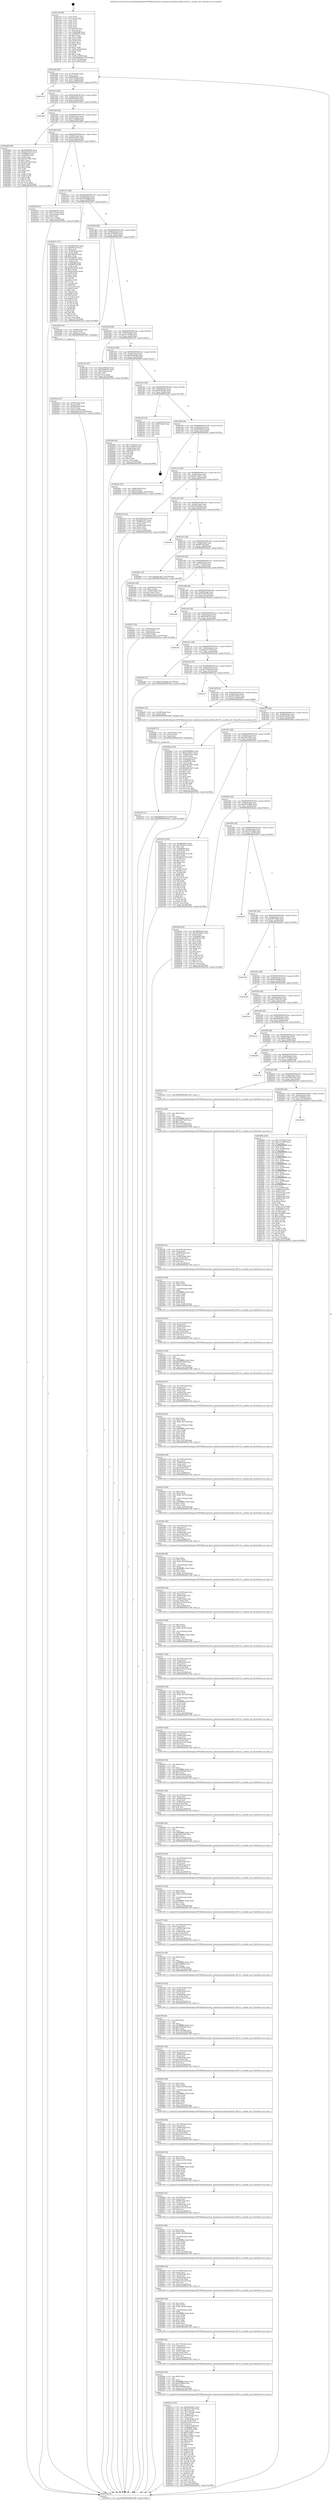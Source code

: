 digraph "0x401ca0" {
  label = "0x401ca0 (/mnt/c/Users/mathe/Desktop/tcc/POCII/binaries/extr_hashcatsrcmodulesmodule_04110.c_module_init_Final-ollvm.out::main(0))"
  labelloc = "t"
  node[shape=record]

  Entry [label="",width=0.3,height=0.3,shape=circle,fillcolor=black,style=filled]
  "0x401d00" [label="{
     0x401d00 [29]\l
     | [instrs]\l
     &nbsp;&nbsp;0x401d00 \<+3\>: mov -0x70(%rbp),%eax\l
     &nbsp;&nbsp;0x401d03 \<+2\>: mov %eax,%ecx\l
     &nbsp;&nbsp;0x401d05 \<+6\>: sub $0x990f0892,%ecx\l
     &nbsp;&nbsp;0x401d0b \<+6\>: mov %eax,-0x84(%rbp)\l
     &nbsp;&nbsp;0x401d11 \<+6\>: mov %ecx,-0x88(%rbp)\l
     &nbsp;&nbsp;0x401d17 \<+6\>: je 0000000000403518 \<main+0x1878\>\l
  }"]
  "0x403518" [label="{
     0x403518\l
  }", style=dashed]
  "0x401d1d" [label="{
     0x401d1d [28]\l
     | [instrs]\l
     &nbsp;&nbsp;0x401d1d \<+5\>: jmp 0000000000401d22 \<main+0x82\>\l
     &nbsp;&nbsp;0x401d22 \<+6\>: mov -0x84(%rbp),%eax\l
     &nbsp;&nbsp;0x401d28 \<+5\>: sub $0x9f358c03,%eax\l
     &nbsp;&nbsp;0x401d2d \<+6\>: mov %eax,-0x8c(%rbp)\l
     &nbsp;&nbsp;0x401d33 \<+6\>: je 00000000004034e0 \<main+0x1840\>\l
  }"]
  Exit [label="",width=0.3,height=0.3,shape=circle,fillcolor=black,style=filled,peripheries=2]
  "0x4034e0" [label="{
     0x4034e0\l
  }", style=dashed]
  "0x401d39" [label="{
     0x401d39 [28]\l
     | [instrs]\l
     &nbsp;&nbsp;0x401d39 \<+5\>: jmp 0000000000401d3e \<main+0x9e\>\l
     &nbsp;&nbsp;0x401d3e \<+6\>: mov -0x84(%rbp),%eax\l
     &nbsp;&nbsp;0x401d44 \<+5\>: sub $0xa7dea6cd,%eax\l
     &nbsp;&nbsp;0x401d49 \<+6\>: mov %eax,-0x90(%rbp)\l
     &nbsp;&nbsp;0x401d4f \<+6\>: je 0000000000402d62 \<main+0x10c2\>\l
  }"]
  "0x402c03" [label="{
     0x402c03 [12]\l
     | [instrs]\l
     &nbsp;&nbsp;0x402c03 \<+7\>: movl $0xd6696c40,-0x70(%rbp)\l
     &nbsp;&nbsp;0x402c0a \<+5\>: jmp 000000000040352a \<main+0x188a\>\l
  }"]
  "0x402d62" [label="{
     0x402d62 [88]\l
     | [instrs]\l
     &nbsp;&nbsp;0x402d62 \<+5\>: mov $0x990f0892,%eax\l
     &nbsp;&nbsp;0x402d67 \<+5\>: mov $0x2be54c34,%ecx\l
     &nbsp;&nbsp;0x402d6c \<+7\>: mov 0x4060a8,%edx\l
     &nbsp;&nbsp;0x402d73 \<+7\>: mov 0x406070,%esi\l
     &nbsp;&nbsp;0x402d7a \<+2\>: mov %edx,%edi\l
     &nbsp;&nbsp;0x402d7c \<+6\>: add $0x234130f3,%edi\l
     &nbsp;&nbsp;0x402d82 \<+3\>: sub $0x1,%edi\l
     &nbsp;&nbsp;0x402d85 \<+6\>: sub $0x234130f3,%edi\l
     &nbsp;&nbsp;0x402d8b \<+3\>: imul %edi,%edx\l
     &nbsp;&nbsp;0x402d8e \<+3\>: and $0x1,%edx\l
     &nbsp;&nbsp;0x402d91 \<+3\>: cmp $0x0,%edx\l
     &nbsp;&nbsp;0x402d94 \<+4\>: sete %r8b\l
     &nbsp;&nbsp;0x402d98 \<+3\>: cmp $0xa,%esi\l
     &nbsp;&nbsp;0x402d9b \<+4\>: setl %r9b\l
     &nbsp;&nbsp;0x402d9f \<+3\>: mov %r8b,%r10b\l
     &nbsp;&nbsp;0x402da2 \<+3\>: and %r9b,%r10b\l
     &nbsp;&nbsp;0x402da5 \<+3\>: xor %r9b,%r8b\l
     &nbsp;&nbsp;0x402da8 \<+3\>: or %r8b,%r10b\l
     &nbsp;&nbsp;0x402dab \<+4\>: test $0x1,%r10b\l
     &nbsp;&nbsp;0x402daf \<+3\>: cmovne %ecx,%eax\l
     &nbsp;&nbsp;0x402db2 \<+3\>: mov %eax,-0x70(%rbp)\l
     &nbsp;&nbsp;0x402db5 \<+5\>: jmp 000000000040352a \<main+0x188a\>\l
  }"]
  "0x401d55" [label="{
     0x401d55 [28]\l
     | [instrs]\l
     &nbsp;&nbsp;0x401d55 \<+5\>: jmp 0000000000401d5a \<main+0xba\>\l
     &nbsp;&nbsp;0x401d5a \<+6\>: mov -0x84(%rbp),%eax\l
     &nbsp;&nbsp;0x401d60 \<+5\>: sub $0xaa0e2c7a,%eax\l
     &nbsp;&nbsp;0x401d65 \<+6\>: mov %eax,-0x94(%rbp)\l
     &nbsp;&nbsp;0x401d6b \<+6\>: je 00000000004022bf \<main+0x61f\>\l
  }"]
  "0x402bf4" [label="{
     0x402bf4 [15]\l
     | [instrs]\l
     &nbsp;&nbsp;0x402bf4 \<+4\>: mov -0x48(%rbp),%rax\l
     &nbsp;&nbsp;0x402bf8 \<+3\>: mov (%rax),%rax\l
     &nbsp;&nbsp;0x402bfb \<+3\>: mov %rax,%rdi\l
     &nbsp;&nbsp;0x402bfe \<+5\>: call 0000000000401030 \<free@plt\>\l
     | [calls]\l
     &nbsp;&nbsp;0x401030 \{1\} (unknown)\l
  }"]
  "0x4022bf" [label="{
     0x4022bf [27]\l
     | [instrs]\l
     &nbsp;&nbsp;0x4022bf \<+5\>: mov $0x8366165,%eax\l
     &nbsp;&nbsp;0x4022c4 \<+5\>: mov $0x77530ed,%ecx\l
     &nbsp;&nbsp;0x4022c9 \<+3\>: mov -0x30(%rbp),%edx\l
     &nbsp;&nbsp;0x4022cc \<+3\>: cmp $0x0,%edx\l
     &nbsp;&nbsp;0x4022cf \<+3\>: cmove %ecx,%eax\l
     &nbsp;&nbsp;0x4022d2 \<+3\>: mov %eax,-0x70(%rbp)\l
     &nbsp;&nbsp;0x4022d5 \<+5\>: jmp 000000000040352a \<main+0x188a\>\l
  }"]
  "0x401d71" [label="{
     0x401d71 [28]\l
     | [instrs]\l
     &nbsp;&nbsp;0x401d71 \<+5\>: jmp 0000000000401d76 \<main+0xd6\>\l
     &nbsp;&nbsp;0x401d76 \<+6\>: mov -0x84(%rbp),%eax\l
     &nbsp;&nbsp;0x401d7c \<+5\>: sub $0xc893804b,%eax\l
     &nbsp;&nbsp;0x401d81 \<+6\>: mov %eax,-0x98(%rbp)\l
     &nbsp;&nbsp;0x401d87 \<+6\>: je 0000000000402b31 \<main+0xe91\>\l
  }"]
  "0x402a13" [label="{
     0x402a13 [191]\l
     | [instrs]\l
     &nbsp;&nbsp;0x402a13 \<+5\>: mov $0x69c0efa7,%ecx\l
     &nbsp;&nbsp;0x402a18 \<+5\>: mov $0xab37100,%edx\l
     &nbsp;&nbsp;0x402a1d \<+3\>: mov $0x1,%r10b\l
     &nbsp;&nbsp;0x402a20 \<+7\>: mov -0x174(%rbp),%r8d\l
     &nbsp;&nbsp;0x402a27 \<+4\>: imul %eax,%r8d\l
     &nbsp;&nbsp;0x402a2b \<+4\>: mov -0x48(%rbp),%rsi\l
     &nbsp;&nbsp;0x402a2f \<+3\>: mov (%rsi),%rsi\l
     &nbsp;&nbsp;0x402a32 \<+4\>: mov -0x40(%rbp),%rdi\l
     &nbsp;&nbsp;0x402a36 \<+3\>: movslq (%rdi),%rdi\l
     &nbsp;&nbsp;0x402a39 \<+7\>: imul $0x1e0,%rdi,%rdi\l
     &nbsp;&nbsp;0x402a40 \<+3\>: add %rdi,%rsi\l
     &nbsp;&nbsp;0x402a43 \<+7\>: mov %r8d,0x1d8(%rsi)\l
     &nbsp;&nbsp;0x402a4a \<+7\>: mov 0x4060a8,%eax\l
     &nbsp;&nbsp;0x402a51 \<+8\>: mov 0x406070,%r8d\l
     &nbsp;&nbsp;0x402a59 \<+3\>: mov %eax,%r9d\l
     &nbsp;&nbsp;0x402a5c \<+7\>: sub $0xd7c06257,%r9d\l
     &nbsp;&nbsp;0x402a63 \<+4\>: sub $0x1,%r9d\l
     &nbsp;&nbsp;0x402a67 \<+7\>: add $0xd7c06257,%r9d\l
     &nbsp;&nbsp;0x402a6e \<+4\>: imul %r9d,%eax\l
     &nbsp;&nbsp;0x402a72 \<+3\>: and $0x1,%eax\l
     &nbsp;&nbsp;0x402a75 \<+3\>: cmp $0x0,%eax\l
     &nbsp;&nbsp;0x402a78 \<+4\>: sete %r11b\l
     &nbsp;&nbsp;0x402a7c \<+4\>: cmp $0xa,%r8d\l
     &nbsp;&nbsp;0x402a80 \<+3\>: setl %bl\l
     &nbsp;&nbsp;0x402a83 \<+3\>: mov %r11b,%r14b\l
     &nbsp;&nbsp;0x402a86 \<+4\>: xor $0xff,%r14b\l
     &nbsp;&nbsp;0x402a8a \<+3\>: mov %bl,%r15b\l
     &nbsp;&nbsp;0x402a8d \<+4\>: xor $0xff,%r15b\l
     &nbsp;&nbsp;0x402a91 \<+4\>: xor $0x1,%r10b\l
     &nbsp;&nbsp;0x402a95 \<+3\>: mov %r14b,%r12b\l
     &nbsp;&nbsp;0x402a98 \<+4\>: and $0xff,%r12b\l
     &nbsp;&nbsp;0x402a9c \<+3\>: and %r10b,%r11b\l
     &nbsp;&nbsp;0x402a9f \<+3\>: mov %r15b,%r13b\l
     &nbsp;&nbsp;0x402aa2 \<+4\>: and $0xff,%r13b\l
     &nbsp;&nbsp;0x402aa6 \<+3\>: and %r10b,%bl\l
     &nbsp;&nbsp;0x402aa9 \<+3\>: or %r11b,%r12b\l
     &nbsp;&nbsp;0x402aac \<+3\>: or %bl,%r13b\l
     &nbsp;&nbsp;0x402aaf \<+3\>: xor %r13b,%r12b\l
     &nbsp;&nbsp;0x402ab2 \<+3\>: or %r15b,%r14b\l
     &nbsp;&nbsp;0x402ab5 \<+4\>: xor $0xff,%r14b\l
     &nbsp;&nbsp;0x402ab9 \<+4\>: or $0x1,%r10b\l
     &nbsp;&nbsp;0x402abd \<+3\>: and %r10b,%r14b\l
     &nbsp;&nbsp;0x402ac0 \<+3\>: or %r14b,%r12b\l
     &nbsp;&nbsp;0x402ac3 \<+4\>: test $0x1,%r12b\l
     &nbsp;&nbsp;0x402ac7 \<+3\>: cmovne %edx,%ecx\l
     &nbsp;&nbsp;0x402aca \<+3\>: mov %ecx,-0x70(%rbp)\l
     &nbsp;&nbsp;0x402acd \<+5\>: jmp 000000000040352a \<main+0x188a\>\l
  }"]
  "0x402b31" [label="{
     0x402b31 [171]\l
     | [instrs]\l
     &nbsp;&nbsp;0x402b31 \<+5\>: mov $0x9f358c03,%eax\l
     &nbsp;&nbsp;0x402b36 \<+5\>: mov $0x6f57ad,%ecx\l
     &nbsp;&nbsp;0x402b3b \<+2\>: mov $0x1,%dl\l
     &nbsp;&nbsp;0x402b3d \<+4\>: mov -0x40(%rbp),%rsi\l
     &nbsp;&nbsp;0x402b41 \<+2\>: mov (%rsi),%edi\l
     &nbsp;&nbsp;0x402b43 \<+6\>: sub $0x70fe397,%edi\l
     &nbsp;&nbsp;0x402b49 \<+3\>: add $0x1,%edi\l
     &nbsp;&nbsp;0x402b4c \<+6\>: add $0x70fe397,%edi\l
     &nbsp;&nbsp;0x402b52 \<+4\>: mov -0x40(%rbp),%rsi\l
     &nbsp;&nbsp;0x402b56 \<+2\>: mov %edi,(%rsi)\l
     &nbsp;&nbsp;0x402b58 \<+7\>: mov 0x4060a8,%edi\l
     &nbsp;&nbsp;0x402b5f \<+8\>: mov 0x406070,%r8d\l
     &nbsp;&nbsp;0x402b67 \<+3\>: mov %edi,%r9d\l
     &nbsp;&nbsp;0x402b6a \<+7\>: add $0xd23224d,%r9d\l
     &nbsp;&nbsp;0x402b71 \<+4\>: sub $0x1,%r9d\l
     &nbsp;&nbsp;0x402b75 \<+7\>: sub $0xd23224d,%r9d\l
     &nbsp;&nbsp;0x402b7c \<+4\>: imul %r9d,%edi\l
     &nbsp;&nbsp;0x402b80 \<+3\>: and $0x1,%edi\l
     &nbsp;&nbsp;0x402b83 \<+3\>: cmp $0x0,%edi\l
     &nbsp;&nbsp;0x402b86 \<+4\>: sete %r10b\l
     &nbsp;&nbsp;0x402b8a \<+4\>: cmp $0xa,%r8d\l
     &nbsp;&nbsp;0x402b8e \<+4\>: setl %r11b\l
     &nbsp;&nbsp;0x402b92 \<+3\>: mov %r10b,%bl\l
     &nbsp;&nbsp;0x402b95 \<+3\>: xor $0xff,%bl\l
     &nbsp;&nbsp;0x402b98 \<+3\>: mov %r11b,%r14b\l
     &nbsp;&nbsp;0x402b9b \<+4\>: xor $0xff,%r14b\l
     &nbsp;&nbsp;0x402b9f \<+3\>: xor $0x1,%dl\l
     &nbsp;&nbsp;0x402ba2 \<+3\>: mov %bl,%r15b\l
     &nbsp;&nbsp;0x402ba5 \<+4\>: and $0xff,%r15b\l
     &nbsp;&nbsp;0x402ba9 \<+3\>: and %dl,%r10b\l
     &nbsp;&nbsp;0x402bac \<+3\>: mov %r14b,%r12b\l
     &nbsp;&nbsp;0x402baf \<+4\>: and $0xff,%r12b\l
     &nbsp;&nbsp;0x402bb3 \<+3\>: and %dl,%r11b\l
     &nbsp;&nbsp;0x402bb6 \<+3\>: or %r10b,%r15b\l
     &nbsp;&nbsp;0x402bb9 \<+3\>: or %r11b,%r12b\l
     &nbsp;&nbsp;0x402bbc \<+3\>: xor %r12b,%r15b\l
     &nbsp;&nbsp;0x402bbf \<+3\>: or %r14b,%bl\l
     &nbsp;&nbsp;0x402bc2 \<+3\>: xor $0xff,%bl\l
     &nbsp;&nbsp;0x402bc5 \<+3\>: or $0x1,%dl\l
     &nbsp;&nbsp;0x402bc8 \<+2\>: and %dl,%bl\l
     &nbsp;&nbsp;0x402bca \<+3\>: or %bl,%r15b\l
     &nbsp;&nbsp;0x402bcd \<+4\>: test $0x1,%r15b\l
     &nbsp;&nbsp;0x402bd1 \<+3\>: cmovne %ecx,%eax\l
     &nbsp;&nbsp;0x402bd4 \<+3\>: mov %eax,-0x70(%rbp)\l
     &nbsp;&nbsp;0x402bd7 \<+5\>: jmp 000000000040352a \<main+0x188a\>\l
  }"]
  "0x401d8d" [label="{
     0x401d8d [28]\l
     | [instrs]\l
     &nbsp;&nbsp;0x401d8d \<+5\>: jmp 0000000000401d92 \<main+0xf2\>\l
     &nbsp;&nbsp;0x401d92 \<+6\>: mov -0x84(%rbp),%eax\l
     &nbsp;&nbsp;0x401d98 \<+5\>: sub $0xcd780426,%eax\l
     &nbsp;&nbsp;0x401d9d \<+6\>: mov %eax,-0x9c(%rbp)\l
     &nbsp;&nbsp;0x401da3 \<+6\>: je 0000000000402294 \<main+0x5f4\>\l
  }"]
  "0x4029eb" [label="{
     0x4029eb [40]\l
     | [instrs]\l
     &nbsp;&nbsp;0x4029eb \<+5\>: mov $0x2,%ecx\l
     &nbsp;&nbsp;0x4029f0 \<+1\>: cltd\l
     &nbsp;&nbsp;0x4029f1 \<+2\>: idiv %ecx\l
     &nbsp;&nbsp;0x4029f3 \<+6\>: imul $0xfffffffe,%edx,%ecx\l
     &nbsp;&nbsp;0x4029f9 \<+6\>: sub $0xf239b8d,%ecx\l
     &nbsp;&nbsp;0x4029ff \<+3\>: add $0x1,%ecx\l
     &nbsp;&nbsp;0x402a02 \<+6\>: add $0xf239b8d,%ecx\l
     &nbsp;&nbsp;0x402a08 \<+6\>: mov %ecx,-0x174(%rbp)\l
     &nbsp;&nbsp;0x402a0e \<+5\>: call 0000000000401160 \<next_i\>\l
     | [calls]\l
     &nbsp;&nbsp;0x401160 \{1\} (/mnt/c/Users/mathe/Desktop/tcc/POCII/binaries/extr_hashcatsrcmodulesmodule_04110.c_module_init_Final-ollvm.out::next_i)\l
  }"]
  "0x402294" [label="{
     0x402294 [16]\l
     | [instrs]\l
     &nbsp;&nbsp;0x402294 \<+4\>: mov -0x60(%rbp),%rax\l
     &nbsp;&nbsp;0x402298 \<+3\>: mov (%rax),%rax\l
     &nbsp;&nbsp;0x40229b \<+4\>: mov 0x8(%rax),%rdi\l
     &nbsp;&nbsp;0x40229f \<+5\>: call 0000000000401060 \<atoi@plt\>\l
     | [calls]\l
     &nbsp;&nbsp;0x401060 \{1\} (unknown)\l
  }"]
  "0x401da9" [label="{
     0x401da9 [28]\l
     | [instrs]\l
     &nbsp;&nbsp;0x401da9 \<+5\>: jmp 0000000000401dae \<main+0x10e\>\l
     &nbsp;&nbsp;0x401dae \<+6\>: mov -0x84(%rbp),%eax\l
     &nbsp;&nbsp;0x401db4 \<+5\>: sub $0xce1376fb,%eax\l
     &nbsp;&nbsp;0x401db9 \<+6\>: mov %eax,-0xa0(%rbp)\l
     &nbsp;&nbsp;0x401dbf \<+6\>: je 0000000000402181 \<main+0x4e1\>\l
  }"]
  "0x4029bf" [label="{
     0x4029bf [44]\l
     | [instrs]\l
     &nbsp;&nbsp;0x4029bf \<+6\>: mov -0x170(%rbp),%ecx\l
     &nbsp;&nbsp;0x4029c5 \<+3\>: imul %eax,%ecx\l
     &nbsp;&nbsp;0x4029c8 \<+4\>: mov -0x48(%rbp),%rsi\l
     &nbsp;&nbsp;0x4029cc \<+3\>: mov (%rsi),%rsi\l
     &nbsp;&nbsp;0x4029cf \<+4\>: mov -0x40(%rbp),%rdi\l
     &nbsp;&nbsp;0x4029d3 \<+3\>: movslq (%rdi),%rdi\l
     &nbsp;&nbsp;0x4029d6 \<+7\>: imul $0x1e0,%rdi,%rdi\l
     &nbsp;&nbsp;0x4029dd \<+3\>: add %rdi,%rsi\l
     &nbsp;&nbsp;0x4029e0 \<+6\>: mov %ecx,0x1d4(%rsi)\l
     &nbsp;&nbsp;0x4029e6 \<+5\>: call 0000000000401160 \<next_i\>\l
     | [calls]\l
     &nbsp;&nbsp;0x401160 \{1\} (/mnt/c/Users/mathe/Desktop/tcc/POCII/binaries/extr_hashcatsrcmodulesmodule_04110.c_module_init_Final-ollvm.out::next_i)\l
  }"]
  "0x402181" [label="{
     0x402181 [27]\l
     | [instrs]\l
     &nbsp;&nbsp;0x402181 \<+5\>: mov $0xcd780426,%eax\l
     &nbsp;&nbsp;0x402186 \<+5\>: mov $0x678d618e,%ecx\l
     &nbsp;&nbsp;0x40218b \<+3\>: mov -0x31(%rbp),%dl\l
     &nbsp;&nbsp;0x40218e \<+3\>: test $0x1,%dl\l
     &nbsp;&nbsp;0x402191 \<+3\>: cmovne %ecx,%eax\l
     &nbsp;&nbsp;0x402194 \<+3\>: mov %eax,-0x70(%rbp)\l
     &nbsp;&nbsp;0x402197 \<+5\>: jmp 000000000040352a \<main+0x188a\>\l
  }"]
  "0x401dc5" [label="{
     0x401dc5 [28]\l
     | [instrs]\l
     &nbsp;&nbsp;0x401dc5 \<+5\>: jmp 0000000000401dca \<main+0x12a\>\l
     &nbsp;&nbsp;0x401dca \<+6\>: mov -0x84(%rbp),%eax\l
     &nbsp;&nbsp;0x401dd0 \<+5\>: sub $0xd0ba8c66,%eax\l
     &nbsp;&nbsp;0x401dd5 \<+6\>: mov %eax,-0xa4(%rbp)\l
     &nbsp;&nbsp;0x401ddb \<+6\>: je 000000000040206f \<main+0x3cf\>\l
  }"]
  "0x402985" [label="{
     0x402985 [58]\l
     | [instrs]\l
     &nbsp;&nbsp;0x402985 \<+2\>: xor %ecx,%ecx\l
     &nbsp;&nbsp;0x402987 \<+5\>: mov $0x2,%edx\l
     &nbsp;&nbsp;0x40298c \<+6\>: mov %edx,-0x16c(%rbp)\l
     &nbsp;&nbsp;0x402992 \<+1\>: cltd\l
     &nbsp;&nbsp;0x402993 \<+7\>: mov -0x16c(%rbp),%r8d\l
     &nbsp;&nbsp;0x40299a \<+3\>: idiv %r8d\l
     &nbsp;&nbsp;0x40299d \<+6\>: imul $0xfffffffe,%edx,%edx\l
     &nbsp;&nbsp;0x4029a3 \<+3\>: mov %ecx,%r9d\l
     &nbsp;&nbsp;0x4029a6 \<+3\>: sub %edx,%r9d\l
     &nbsp;&nbsp;0x4029a9 \<+2\>: mov %ecx,%edx\l
     &nbsp;&nbsp;0x4029ab \<+3\>: sub $0x1,%edx\l
     &nbsp;&nbsp;0x4029ae \<+3\>: add %edx,%r9d\l
     &nbsp;&nbsp;0x4029b1 \<+3\>: sub %r9d,%ecx\l
     &nbsp;&nbsp;0x4029b4 \<+6\>: mov %ecx,-0x170(%rbp)\l
     &nbsp;&nbsp;0x4029ba \<+5\>: call 0000000000401160 \<next_i\>\l
     | [calls]\l
     &nbsp;&nbsp;0x401160 \{1\} (/mnt/c/Users/mathe/Desktop/tcc/POCII/binaries/extr_hashcatsrcmodulesmodule_04110.c_module_init_Final-ollvm.out::next_i)\l
  }"]
  "0x40206f" [label="{
     0x40206f [44]\l
     | [instrs]\l
     &nbsp;&nbsp;0x40206f \<+5\>: mov $0x73787b29,%eax\l
     &nbsp;&nbsp;0x402074 \<+5\>: mov $0x7a24f6e0,%ecx\l
     &nbsp;&nbsp;0x402079 \<+3\>: mov -0x6a(%rbp),%dl\l
     &nbsp;&nbsp;0x40207c \<+4\>: mov -0x69(%rbp),%sil\l
     &nbsp;&nbsp;0x402080 \<+3\>: mov %dl,%dil\l
     &nbsp;&nbsp;0x402083 \<+3\>: and %sil,%dil\l
     &nbsp;&nbsp;0x402086 \<+3\>: xor %sil,%dl\l
     &nbsp;&nbsp;0x402089 \<+3\>: or %dl,%dil\l
     &nbsp;&nbsp;0x40208c \<+4\>: test $0x1,%dil\l
     &nbsp;&nbsp;0x402090 \<+3\>: cmovne %ecx,%eax\l
     &nbsp;&nbsp;0x402093 \<+3\>: mov %eax,-0x70(%rbp)\l
     &nbsp;&nbsp;0x402096 \<+5\>: jmp 000000000040352a \<main+0x188a\>\l
  }"]
  "0x401de1" [label="{
     0x401de1 [28]\l
     | [instrs]\l
     &nbsp;&nbsp;0x401de1 \<+5\>: jmp 0000000000401de6 \<main+0x146\>\l
     &nbsp;&nbsp;0x401de6 \<+6\>: mov -0x84(%rbp),%eax\l
     &nbsp;&nbsp;0x401dec \<+5\>: sub $0xd1ef3021,%eax\l
     &nbsp;&nbsp;0x401df1 \<+6\>: mov %eax,-0xa8(%rbp)\l
     &nbsp;&nbsp;0x401df7 \<+6\>: je 0000000000402e20 \<main+0x1180\>\l
  }"]
  "0x40352a" [label="{
     0x40352a [5]\l
     | [instrs]\l
     &nbsp;&nbsp;0x40352a \<+5\>: jmp 0000000000401d00 \<main+0x60\>\l
  }"]
  "0x401ca0" [label="{
     0x401ca0 [96]\l
     | [instrs]\l
     &nbsp;&nbsp;0x401ca0 \<+1\>: push %rbp\l
     &nbsp;&nbsp;0x401ca1 \<+3\>: mov %rsp,%rbp\l
     &nbsp;&nbsp;0x401ca4 \<+2\>: push %r15\l
     &nbsp;&nbsp;0x401ca6 \<+2\>: push %r14\l
     &nbsp;&nbsp;0x401ca8 \<+2\>: push %r13\l
     &nbsp;&nbsp;0x401caa \<+2\>: push %r12\l
     &nbsp;&nbsp;0x401cac \<+1\>: push %rbx\l
     &nbsp;&nbsp;0x401cad \<+7\>: sub $0x1d8,%rsp\l
     &nbsp;&nbsp;0x401cb4 \<+2\>: xor %eax,%eax\l
     &nbsp;&nbsp;0x401cb6 \<+7\>: mov 0x4060a8,%ecx\l
     &nbsp;&nbsp;0x401cbd \<+7\>: mov 0x406070,%edx\l
     &nbsp;&nbsp;0x401cc4 \<+3\>: sub $0x1,%eax\l
     &nbsp;&nbsp;0x401cc7 \<+3\>: mov %ecx,%r8d\l
     &nbsp;&nbsp;0x401cca \<+3\>: add %eax,%r8d\l
     &nbsp;&nbsp;0x401ccd \<+4\>: imul %r8d,%ecx\l
     &nbsp;&nbsp;0x401cd1 \<+3\>: and $0x1,%ecx\l
     &nbsp;&nbsp;0x401cd4 \<+3\>: cmp $0x0,%ecx\l
     &nbsp;&nbsp;0x401cd7 \<+4\>: sete %r9b\l
     &nbsp;&nbsp;0x401cdb \<+4\>: and $0x1,%r9b\l
     &nbsp;&nbsp;0x401cdf \<+4\>: mov %r9b,-0x6a(%rbp)\l
     &nbsp;&nbsp;0x401ce3 \<+3\>: cmp $0xa,%edx\l
     &nbsp;&nbsp;0x401ce6 \<+4\>: setl %r9b\l
     &nbsp;&nbsp;0x401cea \<+4\>: and $0x1,%r9b\l
     &nbsp;&nbsp;0x401cee \<+4\>: mov %r9b,-0x69(%rbp)\l
     &nbsp;&nbsp;0x401cf2 \<+7\>: movl $0xd0ba8c66,-0x70(%rbp)\l
     &nbsp;&nbsp;0x401cf9 \<+3\>: mov %edi,-0x74(%rbp)\l
     &nbsp;&nbsp;0x401cfc \<+4\>: mov %rsi,-0x80(%rbp)\l
  }"]
  "0x402959" [label="{
     0x402959 [44]\l
     | [instrs]\l
     &nbsp;&nbsp;0x402959 \<+6\>: mov -0x168(%rbp),%ecx\l
     &nbsp;&nbsp;0x40295f \<+3\>: imul %eax,%ecx\l
     &nbsp;&nbsp;0x402962 \<+4\>: mov -0x48(%rbp),%rsi\l
     &nbsp;&nbsp;0x402966 \<+3\>: mov (%rsi),%rsi\l
     &nbsp;&nbsp;0x402969 \<+4\>: mov -0x40(%rbp),%rdi\l
     &nbsp;&nbsp;0x40296d \<+3\>: movslq (%rdi),%rdi\l
     &nbsp;&nbsp;0x402970 \<+7\>: imul $0x1e0,%rdi,%rdi\l
     &nbsp;&nbsp;0x402977 \<+3\>: add %rdi,%rsi\l
     &nbsp;&nbsp;0x40297a \<+6\>: mov %ecx,0x1d0(%rsi)\l
     &nbsp;&nbsp;0x402980 \<+5\>: call 0000000000401160 \<next_i\>\l
     | [calls]\l
     &nbsp;&nbsp;0x401160 \{1\} (/mnt/c/Users/mathe/Desktop/tcc/POCII/binaries/extr_hashcatsrcmodulesmodule_04110.c_module_init_Final-ollvm.out::next_i)\l
  }"]
  "0x402e20" [label="{
     0x402e20 [18]\l
     | [instrs]\l
     &nbsp;&nbsp;0x402e20 \<+3\>: mov -0x2c(%rbp),%eax\l
     &nbsp;&nbsp;0x402e23 \<+4\>: lea -0x28(%rbp),%rsp\l
     &nbsp;&nbsp;0x402e27 \<+1\>: pop %rbx\l
     &nbsp;&nbsp;0x402e28 \<+2\>: pop %r12\l
     &nbsp;&nbsp;0x402e2a \<+2\>: pop %r13\l
     &nbsp;&nbsp;0x402e2c \<+2\>: pop %r14\l
     &nbsp;&nbsp;0x402e2e \<+2\>: pop %r15\l
     &nbsp;&nbsp;0x402e30 \<+1\>: pop %rbp\l
     &nbsp;&nbsp;0x402e31 \<+1\>: ret\l
  }"]
  "0x401dfd" [label="{
     0x401dfd [28]\l
     | [instrs]\l
     &nbsp;&nbsp;0x401dfd \<+5\>: jmp 0000000000401e02 \<main+0x162\>\l
     &nbsp;&nbsp;0x401e02 \<+6\>: mov -0x84(%rbp),%eax\l
     &nbsp;&nbsp;0x401e08 \<+5\>: sub $0xd6696c40,%eax\l
     &nbsp;&nbsp;0x401e0d \<+6\>: mov %eax,-0xac(%rbp)\l
     &nbsp;&nbsp;0x401e13 \<+6\>: je 0000000000402d4c \<main+0x10ac\>\l
  }"]
  "0x40291f" [label="{
     0x40291f [58]\l
     | [instrs]\l
     &nbsp;&nbsp;0x40291f \<+2\>: xor %ecx,%ecx\l
     &nbsp;&nbsp;0x402921 \<+5\>: mov $0x2,%edx\l
     &nbsp;&nbsp;0x402926 \<+6\>: mov %edx,-0x164(%rbp)\l
     &nbsp;&nbsp;0x40292c \<+1\>: cltd\l
     &nbsp;&nbsp;0x40292d \<+7\>: mov -0x164(%rbp),%r8d\l
     &nbsp;&nbsp;0x402934 \<+3\>: idiv %r8d\l
     &nbsp;&nbsp;0x402937 \<+6\>: imul $0xfffffffe,%edx,%edx\l
     &nbsp;&nbsp;0x40293d \<+3\>: mov %ecx,%r9d\l
     &nbsp;&nbsp;0x402940 \<+3\>: sub %edx,%r9d\l
     &nbsp;&nbsp;0x402943 \<+2\>: mov %ecx,%edx\l
     &nbsp;&nbsp;0x402945 \<+3\>: sub $0x1,%edx\l
     &nbsp;&nbsp;0x402948 \<+3\>: add %edx,%r9d\l
     &nbsp;&nbsp;0x40294b \<+3\>: sub %r9d,%ecx\l
     &nbsp;&nbsp;0x40294e \<+6\>: mov %ecx,-0x168(%rbp)\l
     &nbsp;&nbsp;0x402954 \<+5\>: call 0000000000401160 \<next_i\>\l
     | [calls]\l
     &nbsp;&nbsp;0x401160 \{1\} (/mnt/c/Users/mathe/Desktop/tcc/POCII/binaries/extr_hashcatsrcmodulesmodule_04110.c_module_init_Final-ollvm.out::next_i)\l
  }"]
  "0x402d4c" [label="{
     0x402d4c [22]\l
     | [instrs]\l
     &nbsp;&nbsp;0x402d4c \<+4\>: mov -0x68(%rbp),%rax\l
     &nbsp;&nbsp;0x402d50 \<+6\>: movl $0x0,(%rax)\l
     &nbsp;&nbsp;0x402d56 \<+7\>: movl $0xa7dea6cd,-0x70(%rbp)\l
     &nbsp;&nbsp;0x402d5d \<+5\>: jmp 000000000040352a \<main+0x188a\>\l
  }"]
  "0x401e19" [label="{
     0x401e19 [28]\l
     | [instrs]\l
     &nbsp;&nbsp;0x401e19 \<+5\>: jmp 0000000000401e1e \<main+0x17e\>\l
     &nbsp;&nbsp;0x401e1e \<+6\>: mov -0x84(%rbp),%eax\l
     &nbsp;&nbsp;0x401e24 \<+5\>: sub $0xe8c7e8c7,%eax\l
     &nbsp;&nbsp;0x401e29 \<+6\>: mov %eax,-0xb0(%rbp)\l
     &nbsp;&nbsp;0x401e2f \<+6\>: je 0000000000402314 \<main+0x674\>\l
  }"]
  "0x4028f3" [label="{
     0x4028f3 [44]\l
     | [instrs]\l
     &nbsp;&nbsp;0x4028f3 \<+6\>: mov -0x160(%rbp),%ecx\l
     &nbsp;&nbsp;0x4028f9 \<+3\>: imul %eax,%ecx\l
     &nbsp;&nbsp;0x4028fc \<+4\>: mov -0x48(%rbp),%rsi\l
     &nbsp;&nbsp;0x402900 \<+3\>: mov (%rsi),%rsi\l
     &nbsp;&nbsp;0x402903 \<+4\>: mov -0x40(%rbp),%rdi\l
     &nbsp;&nbsp;0x402907 \<+3\>: movslq (%rdi),%rdi\l
     &nbsp;&nbsp;0x40290a \<+7\>: imul $0x1e0,%rdi,%rdi\l
     &nbsp;&nbsp;0x402911 \<+3\>: add %rdi,%rsi\l
     &nbsp;&nbsp;0x402914 \<+6\>: mov %ecx,0x198(%rsi)\l
     &nbsp;&nbsp;0x40291a \<+5\>: call 0000000000401160 \<next_i\>\l
     | [calls]\l
     &nbsp;&nbsp;0x401160 \{1\} (/mnt/c/Users/mathe/Desktop/tcc/POCII/binaries/extr_hashcatsrcmodulesmodule_04110.c_module_init_Final-ollvm.out::next_i)\l
  }"]
  "0x402314" [label="{
     0x402314 [33]\l
     | [instrs]\l
     &nbsp;&nbsp;0x402314 \<+5\>: mov $0x263231d5,%eax\l
     &nbsp;&nbsp;0x402319 \<+5\>: mov $0x2df316f7,%ecx\l
     &nbsp;&nbsp;0x40231e \<+4\>: mov -0x40(%rbp),%rdx\l
     &nbsp;&nbsp;0x402322 \<+2\>: mov (%rdx),%esi\l
     &nbsp;&nbsp;0x402324 \<+4\>: mov -0x50(%rbp),%rdx\l
     &nbsp;&nbsp;0x402328 \<+2\>: cmp (%rdx),%esi\l
     &nbsp;&nbsp;0x40232a \<+3\>: cmovl %ecx,%eax\l
     &nbsp;&nbsp;0x40232d \<+3\>: mov %eax,-0x70(%rbp)\l
     &nbsp;&nbsp;0x402330 \<+5\>: jmp 000000000040352a \<main+0x188a\>\l
  }"]
  "0x401e35" [label="{
     0x401e35 [28]\l
     | [instrs]\l
     &nbsp;&nbsp;0x401e35 \<+5\>: jmp 0000000000401e3a \<main+0x19a\>\l
     &nbsp;&nbsp;0x401e3a \<+6\>: mov -0x84(%rbp),%eax\l
     &nbsp;&nbsp;0x401e40 \<+5\>: sub $0xe94ab38e,%eax\l
     &nbsp;&nbsp;0x401e45 \<+6\>: mov %eax,-0xb4(%rbp)\l
     &nbsp;&nbsp;0x401e4b \<+6\>: je 0000000000402cab \<main+0x100b\>\l
  }"]
  "0x4028b9" [label="{
     0x4028b9 [58]\l
     | [instrs]\l
     &nbsp;&nbsp;0x4028b9 \<+2\>: xor %ecx,%ecx\l
     &nbsp;&nbsp;0x4028bb \<+5\>: mov $0x2,%edx\l
     &nbsp;&nbsp;0x4028c0 \<+6\>: mov %edx,-0x15c(%rbp)\l
     &nbsp;&nbsp;0x4028c6 \<+1\>: cltd\l
     &nbsp;&nbsp;0x4028c7 \<+7\>: mov -0x15c(%rbp),%r8d\l
     &nbsp;&nbsp;0x4028ce \<+3\>: idiv %r8d\l
     &nbsp;&nbsp;0x4028d1 \<+6\>: imul $0xfffffffe,%edx,%edx\l
     &nbsp;&nbsp;0x4028d7 \<+3\>: mov %ecx,%r9d\l
     &nbsp;&nbsp;0x4028da \<+3\>: sub %edx,%r9d\l
     &nbsp;&nbsp;0x4028dd \<+2\>: mov %ecx,%edx\l
     &nbsp;&nbsp;0x4028df \<+3\>: sub $0x1,%edx\l
     &nbsp;&nbsp;0x4028e2 \<+3\>: add %edx,%r9d\l
     &nbsp;&nbsp;0x4028e5 \<+3\>: sub %r9d,%ecx\l
     &nbsp;&nbsp;0x4028e8 \<+6\>: mov %ecx,-0x160(%rbp)\l
     &nbsp;&nbsp;0x4028ee \<+5\>: call 0000000000401160 \<next_i\>\l
     | [calls]\l
     &nbsp;&nbsp;0x401160 \{1\} (/mnt/c/Users/mathe/Desktop/tcc/POCII/binaries/extr_hashcatsrcmodulesmodule_04110.c_module_init_Final-ollvm.out::next_i)\l
  }"]
  "0x402cab" [label="{
     0x402cab\l
  }", style=dashed]
  "0x401e51" [label="{
     0x401e51 [28]\l
     | [instrs]\l
     &nbsp;&nbsp;0x401e51 \<+5\>: jmp 0000000000401e56 \<main+0x1b6\>\l
     &nbsp;&nbsp;0x401e56 \<+6\>: mov -0x84(%rbp),%eax\l
     &nbsp;&nbsp;0x401e5c \<+5\>: sub $0x6f57ad,%eax\l
     &nbsp;&nbsp;0x401e61 \<+6\>: mov %eax,-0xb8(%rbp)\l
     &nbsp;&nbsp;0x401e67 \<+6\>: je 0000000000402bdc \<main+0xf3c\>\l
  }"]
  "0x40288d" [label="{
     0x40288d [44]\l
     | [instrs]\l
     &nbsp;&nbsp;0x40288d \<+6\>: mov -0x158(%rbp),%ecx\l
     &nbsp;&nbsp;0x402893 \<+3\>: imul %eax,%ecx\l
     &nbsp;&nbsp;0x402896 \<+4\>: mov -0x48(%rbp),%rsi\l
     &nbsp;&nbsp;0x40289a \<+3\>: mov (%rsi),%rsi\l
     &nbsp;&nbsp;0x40289d \<+4\>: mov -0x40(%rbp),%rdi\l
     &nbsp;&nbsp;0x4028a1 \<+3\>: movslq (%rdi),%rdi\l
     &nbsp;&nbsp;0x4028a4 \<+7\>: imul $0x1e0,%rdi,%rdi\l
     &nbsp;&nbsp;0x4028ab \<+3\>: add %rdi,%rsi\l
     &nbsp;&nbsp;0x4028ae \<+6\>: mov %ecx,0x194(%rsi)\l
     &nbsp;&nbsp;0x4028b4 \<+5\>: call 0000000000401160 \<next_i\>\l
     | [calls]\l
     &nbsp;&nbsp;0x401160 \{1\} (/mnt/c/Users/mathe/Desktop/tcc/POCII/binaries/extr_hashcatsrcmodulesmodule_04110.c_module_init_Final-ollvm.out::next_i)\l
  }"]
  "0x402bdc" [label="{
     0x402bdc [12]\l
     | [instrs]\l
     &nbsp;&nbsp;0x402bdc \<+7\>: movl $0xe8c7e8c7,-0x70(%rbp)\l
     &nbsp;&nbsp;0x402be3 \<+5\>: jmp 000000000040352a \<main+0x188a\>\l
  }"]
  "0x401e6d" [label="{
     0x401e6d [28]\l
     | [instrs]\l
     &nbsp;&nbsp;0x401e6d \<+5\>: jmp 0000000000401e72 \<main+0x1d2\>\l
     &nbsp;&nbsp;0x401e72 \<+6\>: mov -0x84(%rbp),%eax\l
     &nbsp;&nbsp;0x401e78 \<+5\>: sub $0x77530ed,%eax\l
     &nbsp;&nbsp;0x401e7d \<+6\>: mov %eax,-0xbc(%rbp)\l
     &nbsp;&nbsp;0x401e83 \<+6\>: je 00000000004022da \<main+0x63a\>\l
  }"]
  "0x402853" [label="{
     0x402853 [58]\l
     | [instrs]\l
     &nbsp;&nbsp;0x402853 \<+2\>: xor %ecx,%ecx\l
     &nbsp;&nbsp;0x402855 \<+5\>: mov $0x2,%edx\l
     &nbsp;&nbsp;0x40285a \<+6\>: mov %edx,-0x154(%rbp)\l
     &nbsp;&nbsp;0x402860 \<+1\>: cltd\l
     &nbsp;&nbsp;0x402861 \<+7\>: mov -0x154(%rbp),%r8d\l
     &nbsp;&nbsp;0x402868 \<+3\>: idiv %r8d\l
     &nbsp;&nbsp;0x40286b \<+6\>: imul $0xfffffffe,%edx,%edx\l
     &nbsp;&nbsp;0x402871 \<+3\>: mov %ecx,%r9d\l
     &nbsp;&nbsp;0x402874 \<+3\>: sub %edx,%r9d\l
     &nbsp;&nbsp;0x402877 \<+2\>: mov %ecx,%edx\l
     &nbsp;&nbsp;0x402879 \<+3\>: sub $0x1,%edx\l
     &nbsp;&nbsp;0x40287c \<+3\>: add %edx,%r9d\l
     &nbsp;&nbsp;0x40287f \<+3\>: sub %r9d,%ecx\l
     &nbsp;&nbsp;0x402882 \<+6\>: mov %ecx,-0x158(%rbp)\l
     &nbsp;&nbsp;0x402888 \<+5\>: call 0000000000401160 \<next_i\>\l
     | [calls]\l
     &nbsp;&nbsp;0x401160 \{1\} (/mnt/c/Users/mathe/Desktop/tcc/POCII/binaries/extr_hashcatsrcmodulesmodule_04110.c_module_init_Final-ollvm.out::next_i)\l
  }"]
  "0x4022da" [label="{
     0x4022da [29]\l
     | [instrs]\l
     &nbsp;&nbsp;0x4022da \<+4\>: mov -0x50(%rbp),%rax\l
     &nbsp;&nbsp;0x4022de \<+6\>: movl $0x1,(%rax)\l
     &nbsp;&nbsp;0x4022e4 \<+4\>: mov -0x50(%rbp),%rax\l
     &nbsp;&nbsp;0x4022e8 \<+3\>: movslq (%rax),%rax\l
     &nbsp;&nbsp;0x4022eb \<+7\>: imul $0x1e0,%rax,%rdi\l
     &nbsp;&nbsp;0x4022f2 \<+5\>: call 0000000000401050 \<malloc@plt\>\l
     | [calls]\l
     &nbsp;&nbsp;0x401050 \{1\} (unknown)\l
  }"]
  "0x401e89" [label="{
     0x401e89 [28]\l
     | [instrs]\l
     &nbsp;&nbsp;0x401e89 \<+5\>: jmp 0000000000401e8e \<main+0x1ee\>\l
     &nbsp;&nbsp;0x401e8e \<+6\>: mov -0x84(%rbp),%eax\l
     &nbsp;&nbsp;0x401e94 \<+5\>: sub $0x7d2d276,%eax\l
     &nbsp;&nbsp;0x401e99 \<+6\>: mov %eax,-0xc0(%rbp)\l
     &nbsp;&nbsp;0x401e9f \<+6\>: je 0000000000402e6e \<main+0x11ce\>\l
  }"]
  "0x402827" [label="{
     0x402827 [44]\l
     | [instrs]\l
     &nbsp;&nbsp;0x402827 \<+6\>: mov -0x150(%rbp),%ecx\l
     &nbsp;&nbsp;0x40282d \<+3\>: imul %eax,%ecx\l
     &nbsp;&nbsp;0x402830 \<+4\>: mov -0x48(%rbp),%rsi\l
     &nbsp;&nbsp;0x402834 \<+3\>: mov (%rsi),%rsi\l
     &nbsp;&nbsp;0x402837 \<+4\>: mov -0x40(%rbp),%rdi\l
     &nbsp;&nbsp;0x40283b \<+3\>: movslq (%rdi),%rdi\l
     &nbsp;&nbsp;0x40283e \<+7\>: imul $0x1e0,%rdi,%rdi\l
     &nbsp;&nbsp;0x402845 \<+3\>: add %rdi,%rsi\l
     &nbsp;&nbsp;0x402848 \<+6\>: mov %ecx,0x190(%rsi)\l
     &nbsp;&nbsp;0x40284e \<+5\>: call 0000000000401160 \<next_i\>\l
     | [calls]\l
     &nbsp;&nbsp;0x401160 \{1\} (/mnt/c/Users/mathe/Desktop/tcc/POCII/binaries/extr_hashcatsrcmodulesmodule_04110.c_module_init_Final-ollvm.out::next_i)\l
  }"]
  "0x402e6e" [label="{
     0x402e6e\l
  }", style=dashed]
  "0x401ea5" [label="{
     0x401ea5 [28]\l
     | [instrs]\l
     &nbsp;&nbsp;0x401ea5 \<+5\>: jmp 0000000000401eaa \<main+0x20a\>\l
     &nbsp;&nbsp;0x401eaa \<+6\>: mov -0x84(%rbp),%eax\l
     &nbsp;&nbsp;0x401eb0 \<+5\>: sub $0x8366165,%eax\l
     &nbsp;&nbsp;0x401eb5 \<+6\>: mov %eax,-0xc4(%rbp)\l
     &nbsp;&nbsp;0x401ebb \<+6\>: je 0000000000402c0f \<main+0xf6f\>\l
  }"]
  "0x4027ff" [label="{
     0x4027ff [40]\l
     | [instrs]\l
     &nbsp;&nbsp;0x4027ff \<+5\>: mov $0x2,%ecx\l
     &nbsp;&nbsp;0x402804 \<+1\>: cltd\l
     &nbsp;&nbsp;0x402805 \<+2\>: idiv %ecx\l
     &nbsp;&nbsp;0x402807 \<+6\>: imul $0xfffffffe,%edx,%ecx\l
     &nbsp;&nbsp;0x40280d \<+6\>: add $0xc262584a,%ecx\l
     &nbsp;&nbsp;0x402813 \<+3\>: add $0x1,%ecx\l
     &nbsp;&nbsp;0x402816 \<+6\>: sub $0xc262584a,%ecx\l
     &nbsp;&nbsp;0x40281c \<+6\>: mov %ecx,-0x150(%rbp)\l
     &nbsp;&nbsp;0x402822 \<+5\>: call 0000000000401160 \<next_i\>\l
     | [calls]\l
     &nbsp;&nbsp;0x401160 \{1\} (/mnt/c/Users/mathe/Desktop/tcc/POCII/binaries/extr_hashcatsrcmodulesmodule_04110.c_module_init_Final-ollvm.out::next_i)\l
  }"]
  "0x402c0f" [label="{
     0x402c0f\l
  }", style=dashed]
  "0x401ec1" [label="{
     0x401ec1 [28]\l
     | [instrs]\l
     &nbsp;&nbsp;0x401ec1 \<+5\>: jmp 0000000000401ec6 \<main+0x226\>\l
     &nbsp;&nbsp;0x401ec6 \<+6\>: mov -0x84(%rbp),%eax\l
     &nbsp;&nbsp;0x401ecc \<+5\>: sub $0xab37100,%eax\l
     &nbsp;&nbsp;0x401ed1 \<+6\>: mov %eax,-0xc8(%rbp)\l
     &nbsp;&nbsp;0x401ed7 \<+6\>: je 0000000000402ad2 \<main+0xe32\>\l
  }"]
  "0x4027d3" [label="{
     0x4027d3 [44]\l
     | [instrs]\l
     &nbsp;&nbsp;0x4027d3 \<+6\>: mov -0x14c(%rbp),%ecx\l
     &nbsp;&nbsp;0x4027d9 \<+3\>: imul %eax,%ecx\l
     &nbsp;&nbsp;0x4027dc \<+4\>: mov -0x48(%rbp),%rsi\l
     &nbsp;&nbsp;0x4027e0 \<+3\>: mov (%rsi),%rsi\l
     &nbsp;&nbsp;0x4027e3 \<+4\>: mov -0x40(%rbp),%rdi\l
     &nbsp;&nbsp;0x4027e7 \<+3\>: movslq (%rdi),%rdi\l
     &nbsp;&nbsp;0x4027ea \<+7\>: imul $0x1e0,%rdi,%rdi\l
     &nbsp;&nbsp;0x4027f1 \<+3\>: add %rdi,%rsi\l
     &nbsp;&nbsp;0x4027f4 \<+6\>: mov %ecx,0x18c(%rsi)\l
     &nbsp;&nbsp;0x4027fa \<+5\>: call 0000000000401160 \<next_i\>\l
     | [calls]\l
     &nbsp;&nbsp;0x401160 \{1\} (/mnt/c/Users/mathe/Desktop/tcc/POCII/binaries/extr_hashcatsrcmodulesmodule_04110.c_module_init_Final-ollvm.out::next_i)\l
  }"]
  "0x402ad2" [label="{
     0x402ad2 [12]\l
     | [instrs]\l
     &nbsp;&nbsp;0x402ad2 \<+7\>: movl $0x4781d48b,-0x70(%rbp)\l
     &nbsp;&nbsp;0x402ad9 \<+5\>: jmp 000000000040352a \<main+0x188a\>\l
  }"]
  "0x401edd" [label="{
     0x401edd [28]\l
     | [instrs]\l
     &nbsp;&nbsp;0x401edd \<+5\>: jmp 0000000000401ee2 \<main+0x242\>\l
     &nbsp;&nbsp;0x401ee2 \<+6\>: mov -0x84(%rbp),%eax\l
     &nbsp;&nbsp;0x401ee8 \<+5\>: sub $0x1599aa29,%eax\l
     &nbsp;&nbsp;0x401eed \<+6\>: mov %eax,-0xcc(%rbp)\l
     &nbsp;&nbsp;0x401ef3 \<+6\>: je 00000000004021ef \<main+0x54f\>\l
  }"]
  "0x4027ab" [label="{
     0x4027ab [40]\l
     | [instrs]\l
     &nbsp;&nbsp;0x4027ab \<+5\>: mov $0x2,%ecx\l
     &nbsp;&nbsp;0x4027b0 \<+1\>: cltd\l
     &nbsp;&nbsp;0x4027b1 \<+2\>: idiv %ecx\l
     &nbsp;&nbsp;0x4027b3 \<+6\>: imul $0xfffffffe,%edx,%ecx\l
     &nbsp;&nbsp;0x4027b9 \<+6\>: sub $0x23b6f8b,%ecx\l
     &nbsp;&nbsp;0x4027bf \<+3\>: add $0x1,%ecx\l
     &nbsp;&nbsp;0x4027c2 \<+6\>: add $0x23b6f8b,%ecx\l
     &nbsp;&nbsp;0x4027c8 \<+6\>: mov %ecx,-0x14c(%rbp)\l
     &nbsp;&nbsp;0x4027ce \<+5\>: call 0000000000401160 \<next_i\>\l
     | [calls]\l
     &nbsp;&nbsp;0x401160 \{1\} (/mnt/c/Users/mathe/Desktop/tcc/POCII/binaries/extr_hashcatsrcmodulesmodule_04110.c_module_init_Final-ollvm.out::next_i)\l
  }"]
  "0x4021ef" [label="{
     0x4021ef\l
  }", style=dashed]
  "0x401ef9" [label="{
     0x401ef9 [28]\l
     | [instrs]\l
     &nbsp;&nbsp;0x401ef9 \<+5\>: jmp 0000000000401efe \<main+0x25e\>\l
     &nbsp;&nbsp;0x401efe \<+6\>: mov -0x84(%rbp),%eax\l
     &nbsp;&nbsp;0x401f04 \<+5\>: sub $0x263231d5,%eax\l
     &nbsp;&nbsp;0x401f09 \<+6\>: mov %eax,-0xd0(%rbp)\l
     &nbsp;&nbsp;0x401f0f \<+6\>: je 0000000000402be8 \<main+0xf48\>\l
  }"]
  "0x40277f" [label="{
     0x40277f [44]\l
     | [instrs]\l
     &nbsp;&nbsp;0x40277f \<+6\>: mov -0x148(%rbp),%ecx\l
     &nbsp;&nbsp;0x402785 \<+3\>: imul %eax,%ecx\l
     &nbsp;&nbsp;0x402788 \<+4\>: mov -0x48(%rbp),%rsi\l
     &nbsp;&nbsp;0x40278c \<+3\>: mov (%rsi),%rsi\l
     &nbsp;&nbsp;0x40278f \<+4\>: mov -0x40(%rbp),%rdi\l
     &nbsp;&nbsp;0x402793 \<+3\>: movslq (%rdi),%rdi\l
     &nbsp;&nbsp;0x402796 \<+7\>: imul $0x1e0,%rdi,%rdi\l
     &nbsp;&nbsp;0x40279d \<+3\>: add %rdi,%rsi\l
     &nbsp;&nbsp;0x4027a0 \<+6\>: mov %ecx,0x188(%rsi)\l
     &nbsp;&nbsp;0x4027a6 \<+5\>: call 0000000000401160 \<next_i\>\l
     | [calls]\l
     &nbsp;&nbsp;0x401160 \{1\} (/mnt/c/Users/mathe/Desktop/tcc/POCII/binaries/extr_hashcatsrcmodulesmodule_04110.c_module_init_Final-ollvm.out::next_i)\l
  }"]
  "0x402be8" [label="{
     0x402be8 [12]\l
     | [instrs]\l
     &nbsp;&nbsp;0x402be8 \<+4\>: mov -0x48(%rbp),%rax\l
     &nbsp;&nbsp;0x402bec \<+3\>: mov (%rax),%rdi\l
     &nbsp;&nbsp;0x402bef \<+5\>: call 0000000000401240 \<module_init\>\l
     | [calls]\l
     &nbsp;&nbsp;0x401240 \{1\} (/mnt/c/Users/mathe/Desktop/tcc/POCII/binaries/extr_hashcatsrcmodulesmodule_04110.c_module_init_Final-ollvm.out::module_init)\l
  }"]
  "0x401f15" [label="{
     0x401f15 [28]\l
     | [instrs]\l
     &nbsp;&nbsp;0x401f15 \<+5\>: jmp 0000000000401f1a \<main+0x27a\>\l
     &nbsp;&nbsp;0x401f1a \<+6\>: mov -0x84(%rbp),%eax\l
     &nbsp;&nbsp;0x401f20 \<+5\>: sub $0x2be54c34,%eax\l
     &nbsp;&nbsp;0x401f25 \<+6\>: mov %eax,-0xd4(%rbp)\l
     &nbsp;&nbsp;0x401f2b \<+6\>: je 0000000000402dba \<main+0x111a\>\l
  }"]
  "0x402751" [label="{
     0x402751 [46]\l
     | [instrs]\l
     &nbsp;&nbsp;0x402751 \<+2\>: xor %ecx,%ecx\l
     &nbsp;&nbsp;0x402753 \<+5\>: mov $0x2,%edx\l
     &nbsp;&nbsp;0x402758 \<+6\>: mov %edx,-0x144(%rbp)\l
     &nbsp;&nbsp;0x40275e \<+1\>: cltd\l
     &nbsp;&nbsp;0x40275f \<+7\>: mov -0x144(%rbp),%r8d\l
     &nbsp;&nbsp;0x402766 \<+3\>: idiv %r8d\l
     &nbsp;&nbsp;0x402769 \<+6\>: imul $0xfffffffe,%edx,%edx\l
     &nbsp;&nbsp;0x40276f \<+3\>: sub $0x1,%ecx\l
     &nbsp;&nbsp;0x402772 \<+2\>: sub %ecx,%edx\l
     &nbsp;&nbsp;0x402774 \<+6\>: mov %edx,-0x148(%rbp)\l
     &nbsp;&nbsp;0x40277a \<+5\>: call 0000000000401160 \<next_i\>\l
     | [calls]\l
     &nbsp;&nbsp;0x401160 \{1\} (/mnt/c/Users/mathe/Desktop/tcc/POCII/binaries/extr_hashcatsrcmodulesmodule_04110.c_module_init_Final-ollvm.out::next_i)\l
  }"]
  "0x402dba" [label="{
     0x402dba [102]\l
     | [instrs]\l
     &nbsp;&nbsp;0x402dba \<+5\>: mov $0x990f0892,%eax\l
     &nbsp;&nbsp;0x402dbf \<+5\>: mov $0xd1ef3021,%ecx\l
     &nbsp;&nbsp;0x402dc4 \<+4\>: mov -0x68(%rbp),%rdx\l
     &nbsp;&nbsp;0x402dc8 \<+2\>: mov (%rdx),%esi\l
     &nbsp;&nbsp;0x402dca \<+3\>: mov %esi,-0x2c(%rbp)\l
     &nbsp;&nbsp;0x402dcd \<+7\>: mov 0x4060a8,%esi\l
     &nbsp;&nbsp;0x402dd4 \<+7\>: mov 0x406070,%edi\l
     &nbsp;&nbsp;0x402ddb \<+3\>: mov %esi,%r8d\l
     &nbsp;&nbsp;0x402dde \<+7\>: sub $0xa491a367,%r8d\l
     &nbsp;&nbsp;0x402de5 \<+4\>: sub $0x1,%r8d\l
     &nbsp;&nbsp;0x402de9 \<+7\>: add $0xa491a367,%r8d\l
     &nbsp;&nbsp;0x402df0 \<+4\>: imul %r8d,%esi\l
     &nbsp;&nbsp;0x402df4 \<+3\>: and $0x1,%esi\l
     &nbsp;&nbsp;0x402df7 \<+3\>: cmp $0x0,%esi\l
     &nbsp;&nbsp;0x402dfa \<+4\>: sete %r9b\l
     &nbsp;&nbsp;0x402dfe \<+3\>: cmp $0xa,%edi\l
     &nbsp;&nbsp;0x402e01 \<+4\>: setl %r10b\l
     &nbsp;&nbsp;0x402e05 \<+3\>: mov %r9b,%r11b\l
     &nbsp;&nbsp;0x402e08 \<+3\>: and %r10b,%r11b\l
     &nbsp;&nbsp;0x402e0b \<+3\>: xor %r10b,%r9b\l
     &nbsp;&nbsp;0x402e0e \<+3\>: or %r9b,%r11b\l
     &nbsp;&nbsp;0x402e11 \<+4\>: test $0x1,%r11b\l
     &nbsp;&nbsp;0x402e15 \<+3\>: cmovne %ecx,%eax\l
     &nbsp;&nbsp;0x402e18 \<+3\>: mov %eax,-0x70(%rbp)\l
     &nbsp;&nbsp;0x402e1b \<+5\>: jmp 000000000040352a \<main+0x188a\>\l
  }"]
  "0x401f31" [label="{
     0x401f31 [28]\l
     | [instrs]\l
     &nbsp;&nbsp;0x401f31 \<+5\>: jmp 0000000000401f36 \<main+0x296\>\l
     &nbsp;&nbsp;0x401f36 \<+6\>: mov -0x84(%rbp),%eax\l
     &nbsp;&nbsp;0x401f3c \<+5\>: sub $0x2df316f7,%eax\l
     &nbsp;&nbsp;0x401f41 \<+6\>: mov %eax,-0xd8(%rbp)\l
     &nbsp;&nbsp;0x401f47 \<+6\>: je 0000000000402335 \<main+0x695\>\l
  }"]
  "0x402725" [label="{
     0x402725 [44]\l
     | [instrs]\l
     &nbsp;&nbsp;0x402725 \<+6\>: mov -0x140(%rbp),%ecx\l
     &nbsp;&nbsp;0x40272b \<+3\>: imul %eax,%ecx\l
     &nbsp;&nbsp;0x40272e \<+4\>: mov -0x48(%rbp),%rsi\l
     &nbsp;&nbsp;0x402732 \<+3\>: mov (%rsi),%rsi\l
     &nbsp;&nbsp;0x402735 \<+4\>: mov -0x40(%rbp),%rdi\l
     &nbsp;&nbsp;0x402739 \<+3\>: movslq (%rdi),%rdi\l
     &nbsp;&nbsp;0x40273c \<+7\>: imul $0x1e0,%rdi,%rdi\l
     &nbsp;&nbsp;0x402743 \<+3\>: add %rdi,%rsi\l
     &nbsp;&nbsp;0x402746 \<+6\>: mov %ecx,0x130(%rsi)\l
     &nbsp;&nbsp;0x40274c \<+5\>: call 0000000000401160 \<next_i\>\l
     | [calls]\l
     &nbsp;&nbsp;0x401160 \{1\} (/mnt/c/Users/mathe/Desktop/tcc/POCII/binaries/extr_hashcatsrcmodulesmodule_04110.c_module_init_Final-ollvm.out::next_i)\l
  }"]
  "0x402335" [label="{
     0x402335 [144]\l
     | [instrs]\l
     &nbsp;&nbsp;0x402335 \<+5\>: mov $0x69c0efa7,%eax\l
     &nbsp;&nbsp;0x40233a \<+5\>: mov $0x78953143,%ecx\l
     &nbsp;&nbsp;0x40233f \<+2\>: mov $0x1,%dl\l
     &nbsp;&nbsp;0x402341 \<+7\>: mov 0x4060a8,%esi\l
     &nbsp;&nbsp;0x402348 \<+7\>: mov 0x406070,%edi\l
     &nbsp;&nbsp;0x40234f \<+3\>: mov %esi,%r8d\l
     &nbsp;&nbsp;0x402352 \<+7\>: add $0x464d337b,%r8d\l
     &nbsp;&nbsp;0x402359 \<+4\>: sub $0x1,%r8d\l
     &nbsp;&nbsp;0x40235d \<+7\>: sub $0x464d337b,%r8d\l
     &nbsp;&nbsp;0x402364 \<+4\>: imul %r8d,%esi\l
     &nbsp;&nbsp;0x402368 \<+3\>: and $0x1,%esi\l
     &nbsp;&nbsp;0x40236b \<+3\>: cmp $0x0,%esi\l
     &nbsp;&nbsp;0x40236e \<+4\>: sete %r9b\l
     &nbsp;&nbsp;0x402372 \<+3\>: cmp $0xa,%edi\l
     &nbsp;&nbsp;0x402375 \<+4\>: setl %r10b\l
     &nbsp;&nbsp;0x402379 \<+3\>: mov %r9b,%r11b\l
     &nbsp;&nbsp;0x40237c \<+4\>: xor $0xff,%r11b\l
     &nbsp;&nbsp;0x402380 \<+3\>: mov %r10b,%bl\l
     &nbsp;&nbsp;0x402383 \<+3\>: xor $0xff,%bl\l
     &nbsp;&nbsp;0x402386 \<+3\>: xor $0x0,%dl\l
     &nbsp;&nbsp;0x402389 \<+3\>: mov %r11b,%r14b\l
     &nbsp;&nbsp;0x40238c \<+4\>: and $0x0,%r14b\l
     &nbsp;&nbsp;0x402390 \<+3\>: and %dl,%r9b\l
     &nbsp;&nbsp;0x402393 \<+3\>: mov %bl,%r15b\l
     &nbsp;&nbsp;0x402396 \<+4\>: and $0x0,%r15b\l
     &nbsp;&nbsp;0x40239a \<+3\>: and %dl,%r10b\l
     &nbsp;&nbsp;0x40239d \<+3\>: or %r9b,%r14b\l
     &nbsp;&nbsp;0x4023a0 \<+3\>: or %r10b,%r15b\l
     &nbsp;&nbsp;0x4023a3 \<+3\>: xor %r15b,%r14b\l
     &nbsp;&nbsp;0x4023a6 \<+3\>: or %bl,%r11b\l
     &nbsp;&nbsp;0x4023a9 \<+4\>: xor $0xff,%r11b\l
     &nbsp;&nbsp;0x4023ad \<+3\>: or $0x0,%dl\l
     &nbsp;&nbsp;0x4023b0 \<+3\>: and %dl,%r11b\l
     &nbsp;&nbsp;0x4023b3 \<+3\>: or %r11b,%r14b\l
     &nbsp;&nbsp;0x4023b6 \<+4\>: test $0x1,%r14b\l
     &nbsp;&nbsp;0x4023ba \<+3\>: cmovne %ecx,%eax\l
     &nbsp;&nbsp;0x4023bd \<+3\>: mov %eax,-0x70(%rbp)\l
     &nbsp;&nbsp;0x4023c0 \<+5\>: jmp 000000000040352a \<main+0x188a\>\l
  }"]
  "0x401f4d" [label="{
     0x401f4d [28]\l
     | [instrs]\l
     &nbsp;&nbsp;0x401f4d \<+5\>: jmp 0000000000401f52 \<main+0x2b2\>\l
     &nbsp;&nbsp;0x401f52 \<+6\>: mov -0x84(%rbp),%eax\l
     &nbsp;&nbsp;0x401f58 \<+5\>: sub $0x4781d48b,%eax\l
     &nbsp;&nbsp;0x401f5d \<+6\>: mov %eax,-0xdc(%rbp)\l
     &nbsp;&nbsp;0x401f63 \<+6\>: je 0000000000402ade \<main+0xe3e\>\l
  }"]
  "0x4026fd" [label="{
     0x4026fd [40]\l
     | [instrs]\l
     &nbsp;&nbsp;0x4026fd \<+5\>: mov $0x2,%ecx\l
     &nbsp;&nbsp;0x402702 \<+1\>: cltd\l
     &nbsp;&nbsp;0x402703 \<+2\>: idiv %ecx\l
     &nbsp;&nbsp;0x402705 \<+6\>: imul $0xfffffffe,%edx,%ecx\l
     &nbsp;&nbsp;0x40270b \<+6\>: sub $0x9dc322f5,%ecx\l
     &nbsp;&nbsp;0x402711 \<+3\>: add $0x1,%ecx\l
     &nbsp;&nbsp;0x402714 \<+6\>: add $0x9dc322f5,%ecx\l
     &nbsp;&nbsp;0x40271a \<+6\>: mov %ecx,-0x140(%rbp)\l
     &nbsp;&nbsp;0x402720 \<+5\>: call 0000000000401160 \<next_i\>\l
     | [calls]\l
     &nbsp;&nbsp;0x401160 \{1\} (/mnt/c/Users/mathe/Desktop/tcc/POCII/binaries/extr_hashcatsrcmodulesmodule_04110.c_module_init_Final-ollvm.out::next_i)\l
  }"]
  "0x402ade" [label="{
     0x402ade [83]\l
     | [instrs]\l
     &nbsp;&nbsp;0x402ade \<+5\>: mov $0x9f358c03,%eax\l
     &nbsp;&nbsp;0x402ae3 \<+5\>: mov $0xc893804b,%ecx\l
     &nbsp;&nbsp;0x402ae8 \<+2\>: xor %edx,%edx\l
     &nbsp;&nbsp;0x402aea \<+7\>: mov 0x4060a8,%esi\l
     &nbsp;&nbsp;0x402af1 \<+7\>: mov 0x406070,%edi\l
     &nbsp;&nbsp;0x402af8 \<+3\>: sub $0x1,%edx\l
     &nbsp;&nbsp;0x402afb \<+3\>: mov %esi,%r8d\l
     &nbsp;&nbsp;0x402afe \<+3\>: add %edx,%r8d\l
     &nbsp;&nbsp;0x402b01 \<+4\>: imul %r8d,%esi\l
     &nbsp;&nbsp;0x402b05 \<+3\>: and $0x1,%esi\l
     &nbsp;&nbsp;0x402b08 \<+3\>: cmp $0x0,%esi\l
     &nbsp;&nbsp;0x402b0b \<+4\>: sete %r9b\l
     &nbsp;&nbsp;0x402b0f \<+3\>: cmp $0xa,%edi\l
     &nbsp;&nbsp;0x402b12 \<+4\>: setl %r10b\l
     &nbsp;&nbsp;0x402b16 \<+3\>: mov %r9b,%r11b\l
     &nbsp;&nbsp;0x402b19 \<+3\>: and %r10b,%r11b\l
     &nbsp;&nbsp;0x402b1c \<+3\>: xor %r10b,%r9b\l
     &nbsp;&nbsp;0x402b1f \<+3\>: or %r9b,%r11b\l
     &nbsp;&nbsp;0x402b22 \<+4\>: test $0x1,%r11b\l
     &nbsp;&nbsp;0x402b26 \<+3\>: cmovne %ecx,%eax\l
     &nbsp;&nbsp;0x402b29 \<+3\>: mov %eax,-0x70(%rbp)\l
     &nbsp;&nbsp;0x402b2c \<+5\>: jmp 000000000040352a \<main+0x188a\>\l
  }"]
  "0x401f69" [label="{
     0x401f69 [28]\l
     | [instrs]\l
     &nbsp;&nbsp;0x401f69 \<+5\>: jmp 0000000000401f6e \<main+0x2ce\>\l
     &nbsp;&nbsp;0x401f6e \<+6\>: mov -0x84(%rbp),%eax\l
     &nbsp;&nbsp;0x401f74 \<+5\>: sub $0x54136af8,%eax\l
     &nbsp;&nbsp;0x401f79 \<+6\>: mov %eax,-0xe0(%rbp)\l
     &nbsp;&nbsp;0x401f7f \<+6\>: je 0000000000403507 \<main+0x1867\>\l
  }"]
  "0x4026d1" [label="{
     0x4026d1 [44]\l
     | [instrs]\l
     &nbsp;&nbsp;0x4026d1 \<+6\>: mov -0x13c(%rbp),%ecx\l
     &nbsp;&nbsp;0x4026d7 \<+3\>: imul %eax,%ecx\l
     &nbsp;&nbsp;0x4026da \<+4\>: mov -0x48(%rbp),%rsi\l
     &nbsp;&nbsp;0x4026de \<+3\>: mov (%rsi),%rsi\l
     &nbsp;&nbsp;0x4026e1 \<+4\>: mov -0x40(%rbp),%rdi\l
     &nbsp;&nbsp;0x4026e5 \<+3\>: movslq (%rdi),%rdi\l
     &nbsp;&nbsp;0x4026e8 \<+7\>: imul $0x1e0,%rdi,%rdi\l
     &nbsp;&nbsp;0x4026ef \<+3\>: add %rdi,%rsi\l
     &nbsp;&nbsp;0x4026f2 \<+6\>: mov %ecx,0x118(%rsi)\l
     &nbsp;&nbsp;0x4026f8 \<+5\>: call 0000000000401160 \<next_i\>\l
     | [calls]\l
     &nbsp;&nbsp;0x401160 \{1\} (/mnt/c/Users/mathe/Desktop/tcc/POCII/binaries/extr_hashcatsrcmodulesmodule_04110.c_module_init_Final-ollvm.out::next_i)\l
  }"]
  "0x403507" [label="{
     0x403507\l
  }", style=dashed]
  "0x401f85" [label="{
     0x401f85 [28]\l
     | [instrs]\l
     &nbsp;&nbsp;0x401f85 \<+5\>: jmp 0000000000401f8a \<main+0x2ea\>\l
     &nbsp;&nbsp;0x401f8a \<+6\>: mov -0x84(%rbp),%eax\l
     &nbsp;&nbsp;0x401f90 \<+5\>: sub $0x5f0754ba,%eax\l
     &nbsp;&nbsp;0x401f95 \<+6\>: mov %eax,-0xe4(%rbp)\l
     &nbsp;&nbsp;0x401f9b \<+6\>: je 0000000000402d40 \<main+0x10a0\>\l
  }"]
  "0x4026a9" [label="{
     0x4026a9 [40]\l
     | [instrs]\l
     &nbsp;&nbsp;0x4026a9 \<+5\>: mov $0x2,%ecx\l
     &nbsp;&nbsp;0x4026ae \<+1\>: cltd\l
     &nbsp;&nbsp;0x4026af \<+2\>: idiv %ecx\l
     &nbsp;&nbsp;0x4026b1 \<+6\>: imul $0xfffffffe,%edx,%ecx\l
     &nbsp;&nbsp;0x4026b7 \<+6\>: add $0xa3833f34,%ecx\l
     &nbsp;&nbsp;0x4026bd \<+3\>: add $0x1,%ecx\l
     &nbsp;&nbsp;0x4026c0 \<+6\>: sub $0xa3833f34,%ecx\l
     &nbsp;&nbsp;0x4026c6 \<+6\>: mov %ecx,-0x13c(%rbp)\l
     &nbsp;&nbsp;0x4026cc \<+5\>: call 0000000000401160 \<next_i\>\l
     | [calls]\l
     &nbsp;&nbsp;0x401160 \{1\} (/mnt/c/Users/mathe/Desktop/tcc/POCII/binaries/extr_hashcatsrcmodulesmodule_04110.c_module_init_Final-ollvm.out::next_i)\l
  }"]
  "0x402d40" [label="{
     0x402d40\l
  }", style=dashed]
  "0x401fa1" [label="{
     0x401fa1 [28]\l
     | [instrs]\l
     &nbsp;&nbsp;0x401fa1 \<+5\>: jmp 0000000000401fa6 \<main+0x306\>\l
     &nbsp;&nbsp;0x401fa6 \<+6\>: mov -0x84(%rbp),%eax\l
     &nbsp;&nbsp;0x401fac \<+5\>: sub $0x6436dbb8,%eax\l
     &nbsp;&nbsp;0x401fb1 \<+6\>: mov %eax,-0xe8(%rbp)\l
     &nbsp;&nbsp;0x401fb7 \<+6\>: je 0000000000402288 \<main+0x5e8\>\l
  }"]
  "0x40267d" [label="{
     0x40267d [44]\l
     | [instrs]\l
     &nbsp;&nbsp;0x40267d \<+6\>: mov -0x138(%rbp),%ecx\l
     &nbsp;&nbsp;0x402683 \<+3\>: imul %eax,%ecx\l
     &nbsp;&nbsp;0x402686 \<+4\>: mov -0x48(%rbp),%rsi\l
     &nbsp;&nbsp;0x40268a \<+3\>: mov (%rsi),%rsi\l
     &nbsp;&nbsp;0x40268d \<+4\>: mov -0x40(%rbp),%rdi\l
     &nbsp;&nbsp;0x402691 \<+3\>: movslq (%rdi),%rdi\l
     &nbsp;&nbsp;0x402694 \<+7\>: imul $0x1e0,%rdi,%rdi\l
     &nbsp;&nbsp;0x40269b \<+3\>: add %rdi,%rsi\l
     &nbsp;&nbsp;0x40269e \<+6\>: mov %ecx,0x104(%rsi)\l
     &nbsp;&nbsp;0x4026a4 \<+5\>: call 0000000000401160 \<next_i\>\l
     | [calls]\l
     &nbsp;&nbsp;0x401160 \{1\} (/mnt/c/Users/mathe/Desktop/tcc/POCII/binaries/extr_hashcatsrcmodulesmodule_04110.c_module_init_Final-ollvm.out::next_i)\l
  }"]
  "0x402288" [label="{
     0x402288\l
  }", style=dashed]
  "0x401fbd" [label="{
     0x401fbd [28]\l
     | [instrs]\l
     &nbsp;&nbsp;0x401fbd \<+5\>: jmp 0000000000401fc2 \<main+0x322\>\l
     &nbsp;&nbsp;0x401fc2 \<+6\>: mov -0x84(%rbp),%eax\l
     &nbsp;&nbsp;0x401fc8 \<+5\>: sub $0x678d618e,%eax\l
     &nbsp;&nbsp;0x401fcd \<+6\>: mov %eax,-0xec(%rbp)\l
     &nbsp;&nbsp;0x401fd3 \<+6\>: je 000000000040219c \<main+0x4fc\>\l
  }"]
  "0x402643" [label="{
     0x402643 [58]\l
     | [instrs]\l
     &nbsp;&nbsp;0x402643 \<+2\>: xor %ecx,%ecx\l
     &nbsp;&nbsp;0x402645 \<+5\>: mov $0x2,%edx\l
     &nbsp;&nbsp;0x40264a \<+6\>: mov %edx,-0x134(%rbp)\l
     &nbsp;&nbsp;0x402650 \<+1\>: cltd\l
     &nbsp;&nbsp;0x402651 \<+7\>: mov -0x134(%rbp),%r8d\l
     &nbsp;&nbsp;0x402658 \<+3\>: idiv %r8d\l
     &nbsp;&nbsp;0x40265b \<+6\>: imul $0xfffffffe,%edx,%edx\l
     &nbsp;&nbsp;0x402661 \<+3\>: mov %ecx,%r9d\l
     &nbsp;&nbsp;0x402664 \<+3\>: sub %edx,%r9d\l
     &nbsp;&nbsp;0x402667 \<+2\>: mov %ecx,%edx\l
     &nbsp;&nbsp;0x402669 \<+3\>: sub $0x1,%edx\l
     &nbsp;&nbsp;0x40266c \<+3\>: add %edx,%r9d\l
     &nbsp;&nbsp;0x40266f \<+3\>: sub %r9d,%ecx\l
     &nbsp;&nbsp;0x402672 \<+6\>: mov %ecx,-0x138(%rbp)\l
     &nbsp;&nbsp;0x402678 \<+5\>: call 0000000000401160 \<next_i\>\l
     | [calls]\l
     &nbsp;&nbsp;0x401160 \{1\} (/mnt/c/Users/mathe/Desktop/tcc/POCII/binaries/extr_hashcatsrcmodulesmodule_04110.c_module_init_Final-ollvm.out::next_i)\l
  }"]
  "0x40219c" [label="{
     0x40219c\l
  }", style=dashed]
  "0x401fd9" [label="{
     0x401fd9 [28]\l
     | [instrs]\l
     &nbsp;&nbsp;0x401fd9 \<+5\>: jmp 0000000000401fde \<main+0x33e\>\l
     &nbsp;&nbsp;0x401fde \<+6\>: mov -0x84(%rbp),%eax\l
     &nbsp;&nbsp;0x401fe4 \<+5\>: sub $0x684870c1,%eax\l
     &nbsp;&nbsp;0x401fe9 \<+6\>: mov %eax,-0xf0(%rbp)\l
     &nbsp;&nbsp;0x401fef \<+6\>: je 0000000000402c1b \<main+0xf7b\>\l
  }"]
  "0x402617" [label="{
     0x402617 [44]\l
     | [instrs]\l
     &nbsp;&nbsp;0x402617 \<+6\>: mov -0x130(%rbp),%ecx\l
     &nbsp;&nbsp;0x40261d \<+3\>: imul %eax,%ecx\l
     &nbsp;&nbsp;0x402620 \<+4\>: mov -0x48(%rbp),%rsi\l
     &nbsp;&nbsp;0x402624 \<+3\>: mov (%rsi),%rsi\l
     &nbsp;&nbsp;0x402627 \<+4\>: mov -0x40(%rbp),%rdi\l
     &nbsp;&nbsp;0x40262b \<+3\>: movslq (%rdi),%rdi\l
     &nbsp;&nbsp;0x40262e \<+7\>: imul $0x1e0,%rdi,%rdi\l
     &nbsp;&nbsp;0x402635 \<+3\>: add %rdi,%rsi\l
     &nbsp;&nbsp;0x402638 \<+6\>: mov %ecx,0x100(%rsi)\l
     &nbsp;&nbsp;0x40263e \<+5\>: call 0000000000401160 \<next_i\>\l
     | [calls]\l
     &nbsp;&nbsp;0x401160 \{1\} (/mnt/c/Users/mathe/Desktop/tcc/POCII/binaries/extr_hashcatsrcmodulesmodule_04110.c_module_init_Final-ollvm.out::next_i)\l
  }"]
  "0x402c1b" [label="{
     0x402c1b\l
  }", style=dashed]
  "0x401ff5" [label="{
     0x401ff5 [28]\l
     | [instrs]\l
     &nbsp;&nbsp;0x401ff5 \<+5\>: jmp 0000000000401ffa \<main+0x35a\>\l
     &nbsp;&nbsp;0x401ffa \<+6\>: mov -0x84(%rbp),%eax\l
     &nbsp;&nbsp;0x402000 \<+5\>: sub $0x69c0efa7,%eax\l
     &nbsp;&nbsp;0x402005 \<+6\>: mov %eax,-0xf4(%rbp)\l
     &nbsp;&nbsp;0x40200b \<+6\>: je 0000000000402e89 \<main+0x11e9\>\l
  }"]
  "0x4025e9" [label="{
     0x4025e9 [46]\l
     | [instrs]\l
     &nbsp;&nbsp;0x4025e9 \<+2\>: xor %ecx,%ecx\l
     &nbsp;&nbsp;0x4025eb \<+5\>: mov $0x2,%edx\l
     &nbsp;&nbsp;0x4025f0 \<+6\>: mov %edx,-0x12c(%rbp)\l
     &nbsp;&nbsp;0x4025f6 \<+1\>: cltd\l
     &nbsp;&nbsp;0x4025f7 \<+7\>: mov -0x12c(%rbp),%r8d\l
     &nbsp;&nbsp;0x4025fe \<+3\>: idiv %r8d\l
     &nbsp;&nbsp;0x402601 \<+6\>: imul $0xfffffffe,%edx,%edx\l
     &nbsp;&nbsp;0x402607 \<+3\>: sub $0x1,%ecx\l
     &nbsp;&nbsp;0x40260a \<+2\>: sub %ecx,%edx\l
     &nbsp;&nbsp;0x40260c \<+6\>: mov %edx,-0x130(%rbp)\l
     &nbsp;&nbsp;0x402612 \<+5\>: call 0000000000401160 \<next_i\>\l
     | [calls]\l
     &nbsp;&nbsp;0x401160 \{1\} (/mnt/c/Users/mathe/Desktop/tcc/POCII/binaries/extr_hashcatsrcmodulesmodule_04110.c_module_init_Final-ollvm.out::next_i)\l
  }"]
  "0x402e89" [label="{
     0x402e89\l
  }", style=dashed]
  "0x402011" [label="{
     0x402011 [28]\l
     | [instrs]\l
     &nbsp;&nbsp;0x402011 \<+5\>: jmp 0000000000402016 \<main+0x376\>\l
     &nbsp;&nbsp;0x402016 \<+6\>: mov -0x84(%rbp),%eax\l
     &nbsp;&nbsp;0x40201c \<+5\>: sub $0x73787b29,%eax\l
     &nbsp;&nbsp;0x402021 \<+6\>: mov %eax,-0xf8(%rbp)\l
     &nbsp;&nbsp;0x402027 \<+6\>: je 0000000000402e32 \<main+0x1192\>\l
  }"]
  "0x4025bd" [label="{
     0x4025bd [44]\l
     | [instrs]\l
     &nbsp;&nbsp;0x4025bd \<+6\>: mov -0x128(%rbp),%ecx\l
     &nbsp;&nbsp;0x4025c3 \<+3\>: imul %eax,%ecx\l
     &nbsp;&nbsp;0x4025c6 \<+4\>: mov -0x48(%rbp),%rsi\l
     &nbsp;&nbsp;0x4025ca \<+3\>: mov (%rsi),%rsi\l
     &nbsp;&nbsp;0x4025cd \<+4\>: mov -0x40(%rbp),%rdi\l
     &nbsp;&nbsp;0x4025d1 \<+3\>: movslq (%rdi),%rdi\l
     &nbsp;&nbsp;0x4025d4 \<+7\>: imul $0x1e0,%rdi,%rdi\l
     &nbsp;&nbsp;0x4025db \<+3\>: add %rdi,%rsi\l
     &nbsp;&nbsp;0x4025de \<+6\>: mov %ecx,0x90(%rsi)\l
     &nbsp;&nbsp;0x4025e4 \<+5\>: call 0000000000401160 \<next_i\>\l
     | [calls]\l
     &nbsp;&nbsp;0x401160 \{1\} (/mnt/c/Users/mathe/Desktop/tcc/POCII/binaries/extr_hashcatsrcmodulesmodule_04110.c_module_init_Final-ollvm.out::next_i)\l
  }"]
  "0x402e32" [label="{
     0x402e32\l
  }", style=dashed]
  "0x40202d" [label="{
     0x40202d [28]\l
     | [instrs]\l
     &nbsp;&nbsp;0x40202d \<+5\>: jmp 0000000000402032 \<main+0x392\>\l
     &nbsp;&nbsp;0x402032 \<+6\>: mov -0x84(%rbp),%eax\l
     &nbsp;&nbsp;0x402038 \<+5\>: sub $0x78953143,%eax\l
     &nbsp;&nbsp;0x40203d \<+6\>: mov %eax,-0xfc(%rbp)\l
     &nbsp;&nbsp;0x402043 \<+6\>: je 00000000004023c5 \<main+0x725\>\l
  }"]
  "0x40258f" [label="{
     0x40258f [46]\l
     | [instrs]\l
     &nbsp;&nbsp;0x40258f \<+2\>: xor %ecx,%ecx\l
     &nbsp;&nbsp;0x402591 \<+5\>: mov $0x2,%edx\l
     &nbsp;&nbsp;0x402596 \<+6\>: mov %edx,-0x124(%rbp)\l
     &nbsp;&nbsp;0x40259c \<+1\>: cltd\l
     &nbsp;&nbsp;0x40259d \<+7\>: mov -0x124(%rbp),%r8d\l
     &nbsp;&nbsp;0x4025a4 \<+3\>: idiv %r8d\l
     &nbsp;&nbsp;0x4025a7 \<+6\>: imul $0xfffffffe,%edx,%edx\l
     &nbsp;&nbsp;0x4025ad \<+3\>: sub $0x1,%ecx\l
     &nbsp;&nbsp;0x4025b0 \<+2\>: sub %ecx,%edx\l
     &nbsp;&nbsp;0x4025b2 \<+6\>: mov %edx,-0x128(%rbp)\l
     &nbsp;&nbsp;0x4025b8 \<+5\>: call 0000000000401160 \<next_i\>\l
     | [calls]\l
     &nbsp;&nbsp;0x401160 \{1\} (/mnt/c/Users/mathe/Desktop/tcc/POCII/binaries/extr_hashcatsrcmodulesmodule_04110.c_module_init_Final-ollvm.out::next_i)\l
  }"]
  "0x4023c5" [label="{
     0x4023c5 [5]\l
     | [instrs]\l
     &nbsp;&nbsp;0x4023c5 \<+5\>: call 0000000000401160 \<next_i\>\l
     | [calls]\l
     &nbsp;&nbsp;0x401160 \{1\} (/mnt/c/Users/mathe/Desktop/tcc/POCII/binaries/extr_hashcatsrcmodulesmodule_04110.c_module_init_Final-ollvm.out::next_i)\l
  }"]
  "0x402049" [label="{
     0x402049 [28]\l
     | [instrs]\l
     &nbsp;&nbsp;0x402049 \<+5\>: jmp 000000000040204e \<main+0x3ae\>\l
     &nbsp;&nbsp;0x40204e \<+6\>: mov -0x84(%rbp),%eax\l
     &nbsp;&nbsp;0x402054 \<+5\>: sub $0x7a24f6e0,%eax\l
     &nbsp;&nbsp;0x402059 \<+6\>: mov %eax,-0x100(%rbp)\l
     &nbsp;&nbsp;0x40205f \<+6\>: je 000000000040209b \<main+0x3fb\>\l
  }"]
  "0x402563" [label="{
     0x402563 [44]\l
     | [instrs]\l
     &nbsp;&nbsp;0x402563 \<+6\>: mov -0x120(%rbp),%ecx\l
     &nbsp;&nbsp;0x402569 \<+3\>: imul %eax,%ecx\l
     &nbsp;&nbsp;0x40256c \<+4\>: mov -0x48(%rbp),%rsi\l
     &nbsp;&nbsp;0x402570 \<+3\>: mov (%rsi),%rsi\l
     &nbsp;&nbsp;0x402573 \<+4\>: mov -0x40(%rbp),%rdi\l
     &nbsp;&nbsp;0x402577 \<+3\>: movslq (%rdi),%rdi\l
     &nbsp;&nbsp;0x40257a \<+7\>: imul $0x1e0,%rdi,%rdi\l
     &nbsp;&nbsp;0x402581 \<+3\>: add %rdi,%rsi\l
     &nbsp;&nbsp;0x402584 \<+6\>: mov %ecx,0x84(%rsi)\l
     &nbsp;&nbsp;0x40258a \<+5\>: call 0000000000401160 \<next_i\>\l
     | [calls]\l
     &nbsp;&nbsp;0x401160 \{1\} (/mnt/c/Users/mathe/Desktop/tcc/POCII/binaries/extr_hashcatsrcmodulesmodule_04110.c_module_init_Final-ollvm.out::next_i)\l
  }"]
  "0x40209b" [label="{
     0x40209b [230]\l
     | [instrs]\l
     &nbsp;&nbsp;0x40209b \<+5\>: mov $0x73787b29,%eax\l
     &nbsp;&nbsp;0x4020a0 \<+5\>: mov $0xce1376fb,%ecx\l
     &nbsp;&nbsp;0x4020a5 \<+3\>: mov %rsp,%rdx\l
     &nbsp;&nbsp;0x4020a8 \<+4\>: add $0xfffffffffffffff0,%rdx\l
     &nbsp;&nbsp;0x4020ac \<+3\>: mov %rdx,%rsp\l
     &nbsp;&nbsp;0x4020af \<+4\>: mov %rdx,-0x68(%rbp)\l
     &nbsp;&nbsp;0x4020b3 \<+3\>: mov %rsp,%rdx\l
     &nbsp;&nbsp;0x4020b6 \<+4\>: add $0xfffffffffffffff0,%rdx\l
     &nbsp;&nbsp;0x4020ba \<+3\>: mov %rdx,%rsp\l
     &nbsp;&nbsp;0x4020bd \<+3\>: mov %rsp,%rsi\l
     &nbsp;&nbsp;0x4020c0 \<+4\>: add $0xfffffffffffffff0,%rsi\l
     &nbsp;&nbsp;0x4020c4 \<+3\>: mov %rsi,%rsp\l
     &nbsp;&nbsp;0x4020c7 \<+4\>: mov %rsi,-0x60(%rbp)\l
     &nbsp;&nbsp;0x4020cb \<+3\>: mov %rsp,%rsi\l
     &nbsp;&nbsp;0x4020ce \<+4\>: add $0xfffffffffffffff0,%rsi\l
     &nbsp;&nbsp;0x4020d2 \<+3\>: mov %rsi,%rsp\l
     &nbsp;&nbsp;0x4020d5 \<+4\>: mov %rsi,-0x58(%rbp)\l
     &nbsp;&nbsp;0x4020d9 \<+3\>: mov %rsp,%rsi\l
     &nbsp;&nbsp;0x4020dc \<+4\>: add $0xfffffffffffffff0,%rsi\l
     &nbsp;&nbsp;0x4020e0 \<+3\>: mov %rsi,%rsp\l
     &nbsp;&nbsp;0x4020e3 \<+4\>: mov %rsi,-0x50(%rbp)\l
     &nbsp;&nbsp;0x4020e7 \<+3\>: mov %rsp,%rsi\l
     &nbsp;&nbsp;0x4020ea \<+4\>: add $0xfffffffffffffff0,%rsi\l
     &nbsp;&nbsp;0x4020ee \<+3\>: mov %rsi,%rsp\l
     &nbsp;&nbsp;0x4020f1 \<+4\>: mov %rsi,-0x48(%rbp)\l
     &nbsp;&nbsp;0x4020f5 \<+3\>: mov %rsp,%rsi\l
     &nbsp;&nbsp;0x4020f8 \<+4\>: add $0xfffffffffffffff0,%rsi\l
     &nbsp;&nbsp;0x4020fc \<+3\>: mov %rsi,%rsp\l
     &nbsp;&nbsp;0x4020ff \<+4\>: mov %rsi,-0x40(%rbp)\l
     &nbsp;&nbsp;0x402103 \<+4\>: mov -0x68(%rbp),%rsi\l
     &nbsp;&nbsp;0x402107 \<+6\>: movl $0x0,(%rsi)\l
     &nbsp;&nbsp;0x40210d \<+3\>: mov -0x74(%rbp),%edi\l
     &nbsp;&nbsp;0x402110 \<+2\>: mov %edi,(%rdx)\l
     &nbsp;&nbsp;0x402112 \<+4\>: mov -0x60(%rbp),%rsi\l
     &nbsp;&nbsp;0x402116 \<+4\>: mov -0x80(%rbp),%r8\l
     &nbsp;&nbsp;0x40211a \<+3\>: mov %r8,(%rsi)\l
     &nbsp;&nbsp;0x40211d \<+3\>: cmpl $0x2,(%rdx)\l
     &nbsp;&nbsp;0x402120 \<+4\>: setne %r9b\l
     &nbsp;&nbsp;0x402124 \<+4\>: and $0x1,%r9b\l
     &nbsp;&nbsp;0x402128 \<+4\>: mov %r9b,-0x31(%rbp)\l
     &nbsp;&nbsp;0x40212c \<+8\>: mov 0x4060a8,%r10d\l
     &nbsp;&nbsp;0x402134 \<+8\>: mov 0x406070,%r11d\l
     &nbsp;&nbsp;0x40213c \<+3\>: mov %r10d,%ebx\l
     &nbsp;&nbsp;0x40213f \<+6\>: add $0xc3bc4600,%ebx\l
     &nbsp;&nbsp;0x402145 \<+3\>: sub $0x1,%ebx\l
     &nbsp;&nbsp;0x402148 \<+6\>: sub $0xc3bc4600,%ebx\l
     &nbsp;&nbsp;0x40214e \<+4\>: imul %ebx,%r10d\l
     &nbsp;&nbsp;0x402152 \<+4\>: and $0x1,%r10d\l
     &nbsp;&nbsp;0x402156 \<+4\>: cmp $0x0,%r10d\l
     &nbsp;&nbsp;0x40215a \<+4\>: sete %r9b\l
     &nbsp;&nbsp;0x40215e \<+4\>: cmp $0xa,%r11d\l
     &nbsp;&nbsp;0x402162 \<+4\>: setl %r14b\l
     &nbsp;&nbsp;0x402166 \<+3\>: mov %r9b,%r15b\l
     &nbsp;&nbsp;0x402169 \<+3\>: and %r14b,%r15b\l
     &nbsp;&nbsp;0x40216c \<+3\>: xor %r14b,%r9b\l
     &nbsp;&nbsp;0x40216f \<+3\>: or %r9b,%r15b\l
     &nbsp;&nbsp;0x402172 \<+4\>: test $0x1,%r15b\l
     &nbsp;&nbsp;0x402176 \<+3\>: cmovne %ecx,%eax\l
     &nbsp;&nbsp;0x402179 \<+3\>: mov %eax,-0x70(%rbp)\l
     &nbsp;&nbsp;0x40217c \<+5\>: jmp 000000000040352a \<main+0x188a\>\l
  }"]
  "0x402065" [label="{
     0x402065\l
  }", style=dashed]
  "0x4022a4" [label="{
     0x4022a4 [27]\l
     | [instrs]\l
     &nbsp;&nbsp;0x4022a4 \<+4\>: mov -0x58(%rbp),%rdi\l
     &nbsp;&nbsp;0x4022a8 \<+2\>: mov %eax,(%rdi)\l
     &nbsp;&nbsp;0x4022aa \<+4\>: mov -0x58(%rbp),%rdi\l
     &nbsp;&nbsp;0x4022ae \<+2\>: mov (%rdi),%eax\l
     &nbsp;&nbsp;0x4022b0 \<+3\>: mov %eax,-0x30(%rbp)\l
     &nbsp;&nbsp;0x4022b3 \<+7\>: movl $0xaa0e2c7a,-0x70(%rbp)\l
     &nbsp;&nbsp;0x4022ba \<+5\>: jmp 000000000040352a \<main+0x188a\>\l
  }"]
  "0x4022f7" [label="{
     0x4022f7 [29]\l
     | [instrs]\l
     &nbsp;&nbsp;0x4022f7 \<+4\>: mov -0x48(%rbp),%rdi\l
     &nbsp;&nbsp;0x4022fb \<+3\>: mov %rax,(%rdi)\l
     &nbsp;&nbsp;0x4022fe \<+4\>: mov -0x40(%rbp),%rax\l
     &nbsp;&nbsp;0x402302 \<+6\>: movl $0x0,(%rax)\l
     &nbsp;&nbsp;0x402308 \<+7\>: movl $0xe8c7e8c7,-0x70(%rbp)\l
     &nbsp;&nbsp;0x40230f \<+5\>: jmp 000000000040352a \<main+0x188a\>\l
  }"]
  "0x4023ca" [label="{
     0x4023ca [40]\l
     | [instrs]\l
     &nbsp;&nbsp;0x4023ca \<+5\>: mov $0x2,%ecx\l
     &nbsp;&nbsp;0x4023cf \<+1\>: cltd\l
     &nbsp;&nbsp;0x4023d0 \<+2\>: idiv %ecx\l
     &nbsp;&nbsp;0x4023d2 \<+6\>: imul $0xfffffffe,%edx,%ecx\l
     &nbsp;&nbsp;0x4023d8 \<+6\>: sub $0xc8d276a0,%ecx\l
     &nbsp;&nbsp;0x4023de \<+3\>: add $0x1,%ecx\l
     &nbsp;&nbsp;0x4023e1 \<+6\>: add $0xc8d276a0,%ecx\l
     &nbsp;&nbsp;0x4023e7 \<+6\>: mov %ecx,-0x104(%rbp)\l
     &nbsp;&nbsp;0x4023ed \<+5\>: call 0000000000401160 \<next_i\>\l
     | [calls]\l
     &nbsp;&nbsp;0x401160 \{1\} (/mnt/c/Users/mathe/Desktop/tcc/POCII/binaries/extr_hashcatsrcmodulesmodule_04110.c_module_init_Final-ollvm.out::next_i)\l
  }"]
  "0x4023f2" [label="{
     0x4023f2 [41]\l
     | [instrs]\l
     &nbsp;&nbsp;0x4023f2 \<+6\>: mov -0x104(%rbp),%ecx\l
     &nbsp;&nbsp;0x4023f8 \<+3\>: imul %eax,%ecx\l
     &nbsp;&nbsp;0x4023fb \<+4\>: mov -0x48(%rbp),%rsi\l
     &nbsp;&nbsp;0x4023ff \<+3\>: mov (%rsi),%rsi\l
     &nbsp;&nbsp;0x402402 \<+4\>: mov -0x40(%rbp),%rdi\l
     &nbsp;&nbsp;0x402406 \<+3\>: movslq (%rdi),%rdi\l
     &nbsp;&nbsp;0x402409 \<+7\>: imul $0x1e0,%rdi,%rdi\l
     &nbsp;&nbsp;0x402410 \<+3\>: add %rdi,%rsi\l
     &nbsp;&nbsp;0x402413 \<+3\>: mov %ecx,0x18(%rsi)\l
     &nbsp;&nbsp;0x402416 \<+5\>: call 0000000000401160 \<next_i\>\l
     | [calls]\l
     &nbsp;&nbsp;0x401160 \{1\} (/mnt/c/Users/mathe/Desktop/tcc/POCII/binaries/extr_hashcatsrcmodulesmodule_04110.c_module_init_Final-ollvm.out::next_i)\l
  }"]
  "0x40241b" [label="{
     0x40241b [58]\l
     | [instrs]\l
     &nbsp;&nbsp;0x40241b \<+2\>: xor %ecx,%ecx\l
     &nbsp;&nbsp;0x40241d \<+5\>: mov $0x2,%edx\l
     &nbsp;&nbsp;0x402422 \<+6\>: mov %edx,-0x108(%rbp)\l
     &nbsp;&nbsp;0x402428 \<+1\>: cltd\l
     &nbsp;&nbsp;0x402429 \<+7\>: mov -0x108(%rbp),%r8d\l
     &nbsp;&nbsp;0x402430 \<+3\>: idiv %r8d\l
     &nbsp;&nbsp;0x402433 \<+6\>: imul $0xfffffffe,%edx,%edx\l
     &nbsp;&nbsp;0x402439 \<+3\>: mov %ecx,%r9d\l
     &nbsp;&nbsp;0x40243c \<+3\>: sub %edx,%r9d\l
     &nbsp;&nbsp;0x40243f \<+2\>: mov %ecx,%edx\l
     &nbsp;&nbsp;0x402441 \<+3\>: sub $0x1,%edx\l
     &nbsp;&nbsp;0x402444 \<+3\>: add %edx,%r9d\l
     &nbsp;&nbsp;0x402447 \<+3\>: sub %r9d,%ecx\l
     &nbsp;&nbsp;0x40244a \<+6\>: mov %ecx,-0x10c(%rbp)\l
     &nbsp;&nbsp;0x402450 \<+5\>: call 0000000000401160 \<next_i\>\l
     | [calls]\l
     &nbsp;&nbsp;0x401160 \{1\} (/mnt/c/Users/mathe/Desktop/tcc/POCII/binaries/extr_hashcatsrcmodulesmodule_04110.c_module_init_Final-ollvm.out::next_i)\l
  }"]
  "0x402455" [label="{
     0x402455 [41]\l
     | [instrs]\l
     &nbsp;&nbsp;0x402455 \<+6\>: mov -0x10c(%rbp),%ecx\l
     &nbsp;&nbsp;0x40245b \<+3\>: imul %eax,%ecx\l
     &nbsp;&nbsp;0x40245e \<+4\>: mov -0x48(%rbp),%rsi\l
     &nbsp;&nbsp;0x402462 \<+3\>: mov (%rsi),%rsi\l
     &nbsp;&nbsp;0x402465 \<+4\>: mov -0x40(%rbp),%rdi\l
     &nbsp;&nbsp;0x402469 \<+3\>: movslq (%rdi),%rdi\l
     &nbsp;&nbsp;0x40246c \<+7\>: imul $0x1e0,%rdi,%rdi\l
     &nbsp;&nbsp;0x402473 \<+3\>: add %rdi,%rsi\l
     &nbsp;&nbsp;0x402476 \<+3\>: mov %ecx,0x1c(%rsi)\l
     &nbsp;&nbsp;0x402479 \<+5\>: call 0000000000401160 \<next_i\>\l
     | [calls]\l
     &nbsp;&nbsp;0x401160 \{1\} (/mnt/c/Users/mathe/Desktop/tcc/POCII/binaries/extr_hashcatsrcmodulesmodule_04110.c_module_init_Final-ollvm.out::next_i)\l
  }"]
  "0x40247e" [label="{
     0x40247e [40]\l
     | [instrs]\l
     &nbsp;&nbsp;0x40247e \<+5\>: mov $0x2,%ecx\l
     &nbsp;&nbsp;0x402483 \<+1\>: cltd\l
     &nbsp;&nbsp;0x402484 \<+2\>: idiv %ecx\l
     &nbsp;&nbsp;0x402486 \<+6\>: imul $0xfffffffe,%edx,%ecx\l
     &nbsp;&nbsp;0x40248c \<+6\>: add $0x2ef7c85b,%ecx\l
     &nbsp;&nbsp;0x402492 \<+3\>: add $0x1,%ecx\l
     &nbsp;&nbsp;0x402495 \<+6\>: sub $0x2ef7c85b,%ecx\l
     &nbsp;&nbsp;0x40249b \<+6\>: mov %ecx,-0x110(%rbp)\l
     &nbsp;&nbsp;0x4024a1 \<+5\>: call 0000000000401160 \<next_i\>\l
     | [calls]\l
     &nbsp;&nbsp;0x401160 \{1\} (/mnt/c/Users/mathe/Desktop/tcc/POCII/binaries/extr_hashcatsrcmodulesmodule_04110.c_module_init_Final-ollvm.out::next_i)\l
  }"]
  "0x4024a6" [label="{
     0x4024a6 [41]\l
     | [instrs]\l
     &nbsp;&nbsp;0x4024a6 \<+6\>: mov -0x110(%rbp),%ecx\l
     &nbsp;&nbsp;0x4024ac \<+3\>: imul %eax,%ecx\l
     &nbsp;&nbsp;0x4024af \<+4\>: mov -0x48(%rbp),%rsi\l
     &nbsp;&nbsp;0x4024b3 \<+3\>: mov (%rsi),%rsi\l
     &nbsp;&nbsp;0x4024b6 \<+4\>: mov -0x40(%rbp),%rdi\l
     &nbsp;&nbsp;0x4024ba \<+3\>: movslq (%rdi),%rdi\l
     &nbsp;&nbsp;0x4024bd \<+7\>: imul $0x1e0,%rdi,%rdi\l
     &nbsp;&nbsp;0x4024c4 \<+3\>: add %rdi,%rsi\l
     &nbsp;&nbsp;0x4024c7 \<+3\>: mov %ecx,0x28(%rsi)\l
     &nbsp;&nbsp;0x4024ca \<+5\>: call 0000000000401160 \<next_i\>\l
     | [calls]\l
     &nbsp;&nbsp;0x401160 \{1\} (/mnt/c/Users/mathe/Desktop/tcc/POCII/binaries/extr_hashcatsrcmodulesmodule_04110.c_module_init_Final-ollvm.out::next_i)\l
  }"]
  "0x4024cf" [label="{
     0x4024cf [58]\l
     | [instrs]\l
     &nbsp;&nbsp;0x4024cf \<+2\>: xor %ecx,%ecx\l
     &nbsp;&nbsp;0x4024d1 \<+5\>: mov $0x2,%edx\l
     &nbsp;&nbsp;0x4024d6 \<+6\>: mov %edx,-0x114(%rbp)\l
     &nbsp;&nbsp;0x4024dc \<+1\>: cltd\l
     &nbsp;&nbsp;0x4024dd \<+7\>: mov -0x114(%rbp),%r8d\l
     &nbsp;&nbsp;0x4024e4 \<+3\>: idiv %r8d\l
     &nbsp;&nbsp;0x4024e7 \<+6\>: imul $0xfffffffe,%edx,%edx\l
     &nbsp;&nbsp;0x4024ed \<+3\>: mov %ecx,%r9d\l
     &nbsp;&nbsp;0x4024f0 \<+3\>: sub %edx,%r9d\l
     &nbsp;&nbsp;0x4024f3 \<+2\>: mov %ecx,%edx\l
     &nbsp;&nbsp;0x4024f5 \<+3\>: sub $0x1,%edx\l
     &nbsp;&nbsp;0x4024f8 \<+3\>: add %edx,%r9d\l
     &nbsp;&nbsp;0x4024fb \<+3\>: sub %r9d,%ecx\l
     &nbsp;&nbsp;0x4024fe \<+6\>: mov %ecx,-0x118(%rbp)\l
     &nbsp;&nbsp;0x402504 \<+5\>: call 0000000000401160 \<next_i\>\l
     | [calls]\l
     &nbsp;&nbsp;0x401160 \{1\} (/mnt/c/Users/mathe/Desktop/tcc/POCII/binaries/extr_hashcatsrcmodulesmodule_04110.c_module_init_Final-ollvm.out::next_i)\l
  }"]
  "0x402509" [label="{
     0x402509 [44]\l
     | [instrs]\l
     &nbsp;&nbsp;0x402509 \<+6\>: mov -0x118(%rbp),%ecx\l
     &nbsp;&nbsp;0x40250f \<+3\>: imul %eax,%ecx\l
     &nbsp;&nbsp;0x402512 \<+4\>: mov -0x48(%rbp),%rsi\l
     &nbsp;&nbsp;0x402516 \<+3\>: mov (%rsi),%rsi\l
     &nbsp;&nbsp;0x402519 \<+4\>: mov -0x40(%rbp),%rdi\l
     &nbsp;&nbsp;0x40251d \<+3\>: movslq (%rdi),%rdi\l
     &nbsp;&nbsp;0x402520 \<+7\>: imul $0x1e0,%rdi,%rdi\l
     &nbsp;&nbsp;0x402527 \<+3\>: add %rdi,%rsi\l
     &nbsp;&nbsp;0x40252a \<+6\>: mov %ecx,0x80(%rsi)\l
     &nbsp;&nbsp;0x402530 \<+5\>: call 0000000000401160 \<next_i\>\l
     | [calls]\l
     &nbsp;&nbsp;0x401160 \{1\} (/mnt/c/Users/mathe/Desktop/tcc/POCII/binaries/extr_hashcatsrcmodulesmodule_04110.c_module_init_Final-ollvm.out::next_i)\l
  }"]
  "0x402535" [label="{
     0x402535 [46]\l
     | [instrs]\l
     &nbsp;&nbsp;0x402535 \<+2\>: xor %ecx,%ecx\l
     &nbsp;&nbsp;0x402537 \<+5\>: mov $0x2,%edx\l
     &nbsp;&nbsp;0x40253c \<+6\>: mov %edx,-0x11c(%rbp)\l
     &nbsp;&nbsp;0x402542 \<+1\>: cltd\l
     &nbsp;&nbsp;0x402543 \<+7\>: mov -0x11c(%rbp),%r8d\l
     &nbsp;&nbsp;0x40254a \<+3\>: idiv %r8d\l
     &nbsp;&nbsp;0x40254d \<+6\>: imul $0xfffffffe,%edx,%edx\l
     &nbsp;&nbsp;0x402553 \<+3\>: sub $0x1,%ecx\l
     &nbsp;&nbsp;0x402556 \<+2\>: sub %ecx,%edx\l
     &nbsp;&nbsp;0x402558 \<+6\>: mov %edx,-0x120(%rbp)\l
     &nbsp;&nbsp;0x40255e \<+5\>: call 0000000000401160 \<next_i\>\l
     | [calls]\l
     &nbsp;&nbsp;0x401160 \{1\} (/mnt/c/Users/mathe/Desktop/tcc/POCII/binaries/extr_hashcatsrcmodulesmodule_04110.c_module_init_Final-ollvm.out::next_i)\l
  }"]
  Entry -> "0x401ca0" [label=" 1"]
  "0x401d00" -> "0x403518" [label=" 0"]
  "0x401d00" -> "0x401d1d" [label=" 19"]
  "0x402e20" -> Exit [label=" 1"]
  "0x401d1d" -> "0x4034e0" [label=" 0"]
  "0x401d1d" -> "0x401d39" [label=" 19"]
  "0x402dba" -> "0x40352a" [label=" 1"]
  "0x401d39" -> "0x402d62" [label=" 1"]
  "0x401d39" -> "0x401d55" [label=" 18"]
  "0x402d62" -> "0x40352a" [label=" 1"]
  "0x401d55" -> "0x4022bf" [label=" 1"]
  "0x401d55" -> "0x401d71" [label=" 17"]
  "0x402d4c" -> "0x40352a" [label=" 1"]
  "0x401d71" -> "0x402b31" [label=" 1"]
  "0x401d71" -> "0x401d8d" [label=" 16"]
  "0x402c03" -> "0x40352a" [label=" 1"]
  "0x401d8d" -> "0x402294" [label=" 1"]
  "0x401d8d" -> "0x401da9" [label=" 15"]
  "0x402bf4" -> "0x402c03" [label=" 1"]
  "0x401da9" -> "0x402181" [label=" 1"]
  "0x401da9" -> "0x401dc5" [label=" 14"]
  "0x402be8" -> "0x402bf4" [label=" 1"]
  "0x401dc5" -> "0x40206f" [label=" 1"]
  "0x401dc5" -> "0x401de1" [label=" 13"]
  "0x40206f" -> "0x40352a" [label=" 1"]
  "0x401ca0" -> "0x401d00" [label=" 1"]
  "0x40352a" -> "0x401d00" [label=" 18"]
  "0x402bdc" -> "0x40352a" [label=" 1"]
  "0x401de1" -> "0x402e20" [label=" 1"]
  "0x401de1" -> "0x401dfd" [label=" 12"]
  "0x402b31" -> "0x40352a" [label=" 1"]
  "0x401dfd" -> "0x402d4c" [label=" 1"]
  "0x401dfd" -> "0x401e19" [label=" 11"]
  "0x402ade" -> "0x40352a" [label=" 1"]
  "0x401e19" -> "0x402314" [label=" 2"]
  "0x401e19" -> "0x401e35" [label=" 9"]
  "0x402ad2" -> "0x40352a" [label=" 1"]
  "0x401e35" -> "0x402cab" [label=" 0"]
  "0x401e35" -> "0x401e51" [label=" 9"]
  "0x402a13" -> "0x40352a" [label=" 1"]
  "0x401e51" -> "0x402bdc" [label=" 1"]
  "0x401e51" -> "0x401e6d" [label=" 8"]
  "0x4029eb" -> "0x402a13" [label=" 1"]
  "0x401e6d" -> "0x4022da" [label=" 1"]
  "0x401e6d" -> "0x401e89" [label=" 7"]
  "0x4029bf" -> "0x4029eb" [label=" 1"]
  "0x401e89" -> "0x402e6e" [label=" 0"]
  "0x401e89" -> "0x401ea5" [label=" 7"]
  "0x402985" -> "0x4029bf" [label=" 1"]
  "0x401ea5" -> "0x402c0f" [label=" 0"]
  "0x401ea5" -> "0x401ec1" [label=" 7"]
  "0x402959" -> "0x402985" [label=" 1"]
  "0x401ec1" -> "0x402ad2" [label=" 1"]
  "0x401ec1" -> "0x401edd" [label=" 6"]
  "0x40291f" -> "0x402959" [label=" 1"]
  "0x401edd" -> "0x4021ef" [label=" 0"]
  "0x401edd" -> "0x401ef9" [label=" 6"]
  "0x4028f3" -> "0x40291f" [label=" 1"]
  "0x401ef9" -> "0x402be8" [label=" 1"]
  "0x401ef9" -> "0x401f15" [label=" 5"]
  "0x4028b9" -> "0x4028f3" [label=" 1"]
  "0x401f15" -> "0x402dba" [label=" 1"]
  "0x401f15" -> "0x401f31" [label=" 4"]
  "0x40288d" -> "0x4028b9" [label=" 1"]
  "0x401f31" -> "0x402335" [label=" 1"]
  "0x401f31" -> "0x401f4d" [label=" 3"]
  "0x402853" -> "0x40288d" [label=" 1"]
  "0x401f4d" -> "0x402ade" [label=" 1"]
  "0x401f4d" -> "0x401f69" [label=" 2"]
  "0x402827" -> "0x402853" [label=" 1"]
  "0x401f69" -> "0x403507" [label=" 0"]
  "0x401f69" -> "0x401f85" [label=" 2"]
  "0x4027ff" -> "0x402827" [label=" 1"]
  "0x401f85" -> "0x402d40" [label=" 0"]
  "0x401f85" -> "0x401fa1" [label=" 2"]
  "0x4027d3" -> "0x4027ff" [label=" 1"]
  "0x401fa1" -> "0x402288" [label=" 0"]
  "0x401fa1" -> "0x401fbd" [label=" 2"]
  "0x4027ab" -> "0x4027d3" [label=" 1"]
  "0x401fbd" -> "0x40219c" [label=" 0"]
  "0x401fbd" -> "0x401fd9" [label=" 2"]
  "0x40277f" -> "0x4027ab" [label=" 1"]
  "0x401fd9" -> "0x402c1b" [label=" 0"]
  "0x401fd9" -> "0x401ff5" [label=" 2"]
  "0x402751" -> "0x40277f" [label=" 1"]
  "0x401ff5" -> "0x402e89" [label=" 0"]
  "0x401ff5" -> "0x402011" [label=" 2"]
  "0x402725" -> "0x402751" [label=" 1"]
  "0x402011" -> "0x402e32" [label=" 0"]
  "0x402011" -> "0x40202d" [label=" 2"]
  "0x4026fd" -> "0x402725" [label=" 1"]
  "0x40202d" -> "0x4023c5" [label=" 1"]
  "0x40202d" -> "0x402049" [label=" 1"]
  "0x4026d1" -> "0x4026fd" [label=" 1"]
  "0x402049" -> "0x40209b" [label=" 1"]
  "0x402049" -> "0x402065" [label=" 0"]
  "0x40209b" -> "0x40352a" [label=" 1"]
  "0x402181" -> "0x40352a" [label=" 1"]
  "0x402294" -> "0x4022a4" [label=" 1"]
  "0x4022a4" -> "0x40352a" [label=" 1"]
  "0x4022bf" -> "0x40352a" [label=" 1"]
  "0x4022da" -> "0x4022f7" [label=" 1"]
  "0x4022f7" -> "0x40352a" [label=" 1"]
  "0x402314" -> "0x40352a" [label=" 2"]
  "0x402335" -> "0x40352a" [label=" 1"]
  "0x4023c5" -> "0x4023ca" [label=" 1"]
  "0x4023ca" -> "0x4023f2" [label=" 1"]
  "0x4023f2" -> "0x40241b" [label=" 1"]
  "0x40241b" -> "0x402455" [label=" 1"]
  "0x402455" -> "0x40247e" [label=" 1"]
  "0x40247e" -> "0x4024a6" [label=" 1"]
  "0x4024a6" -> "0x4024cf" [label=" 1"]
  "0x4024cf" -> "0x402509" [label=" 1"]
  "0x402509" -> "0x402535" [label=" 1"]
  "0x402535" -> "0x402563" [label=" 1"]
  "0x402563" -> "0x40258f" [label=" 1"]
  "0x40258f" -> "0x4025bd" [label=" 1"]
  "0x4025bd" -> "0x4025e9" [label=" 1"]
  "0x4025e9" -> "0x402617" [label=" 1"]
  "0x402617" -> "0x402643" [label=" 1"]
  "0x402643" -> "0x40267d" [label=" 1"]
  "0x40267d" -> "0x4026a9" [label=" 1"]
  "0x4026a9" -> "0x4026d1" [label=" 1"]
}
